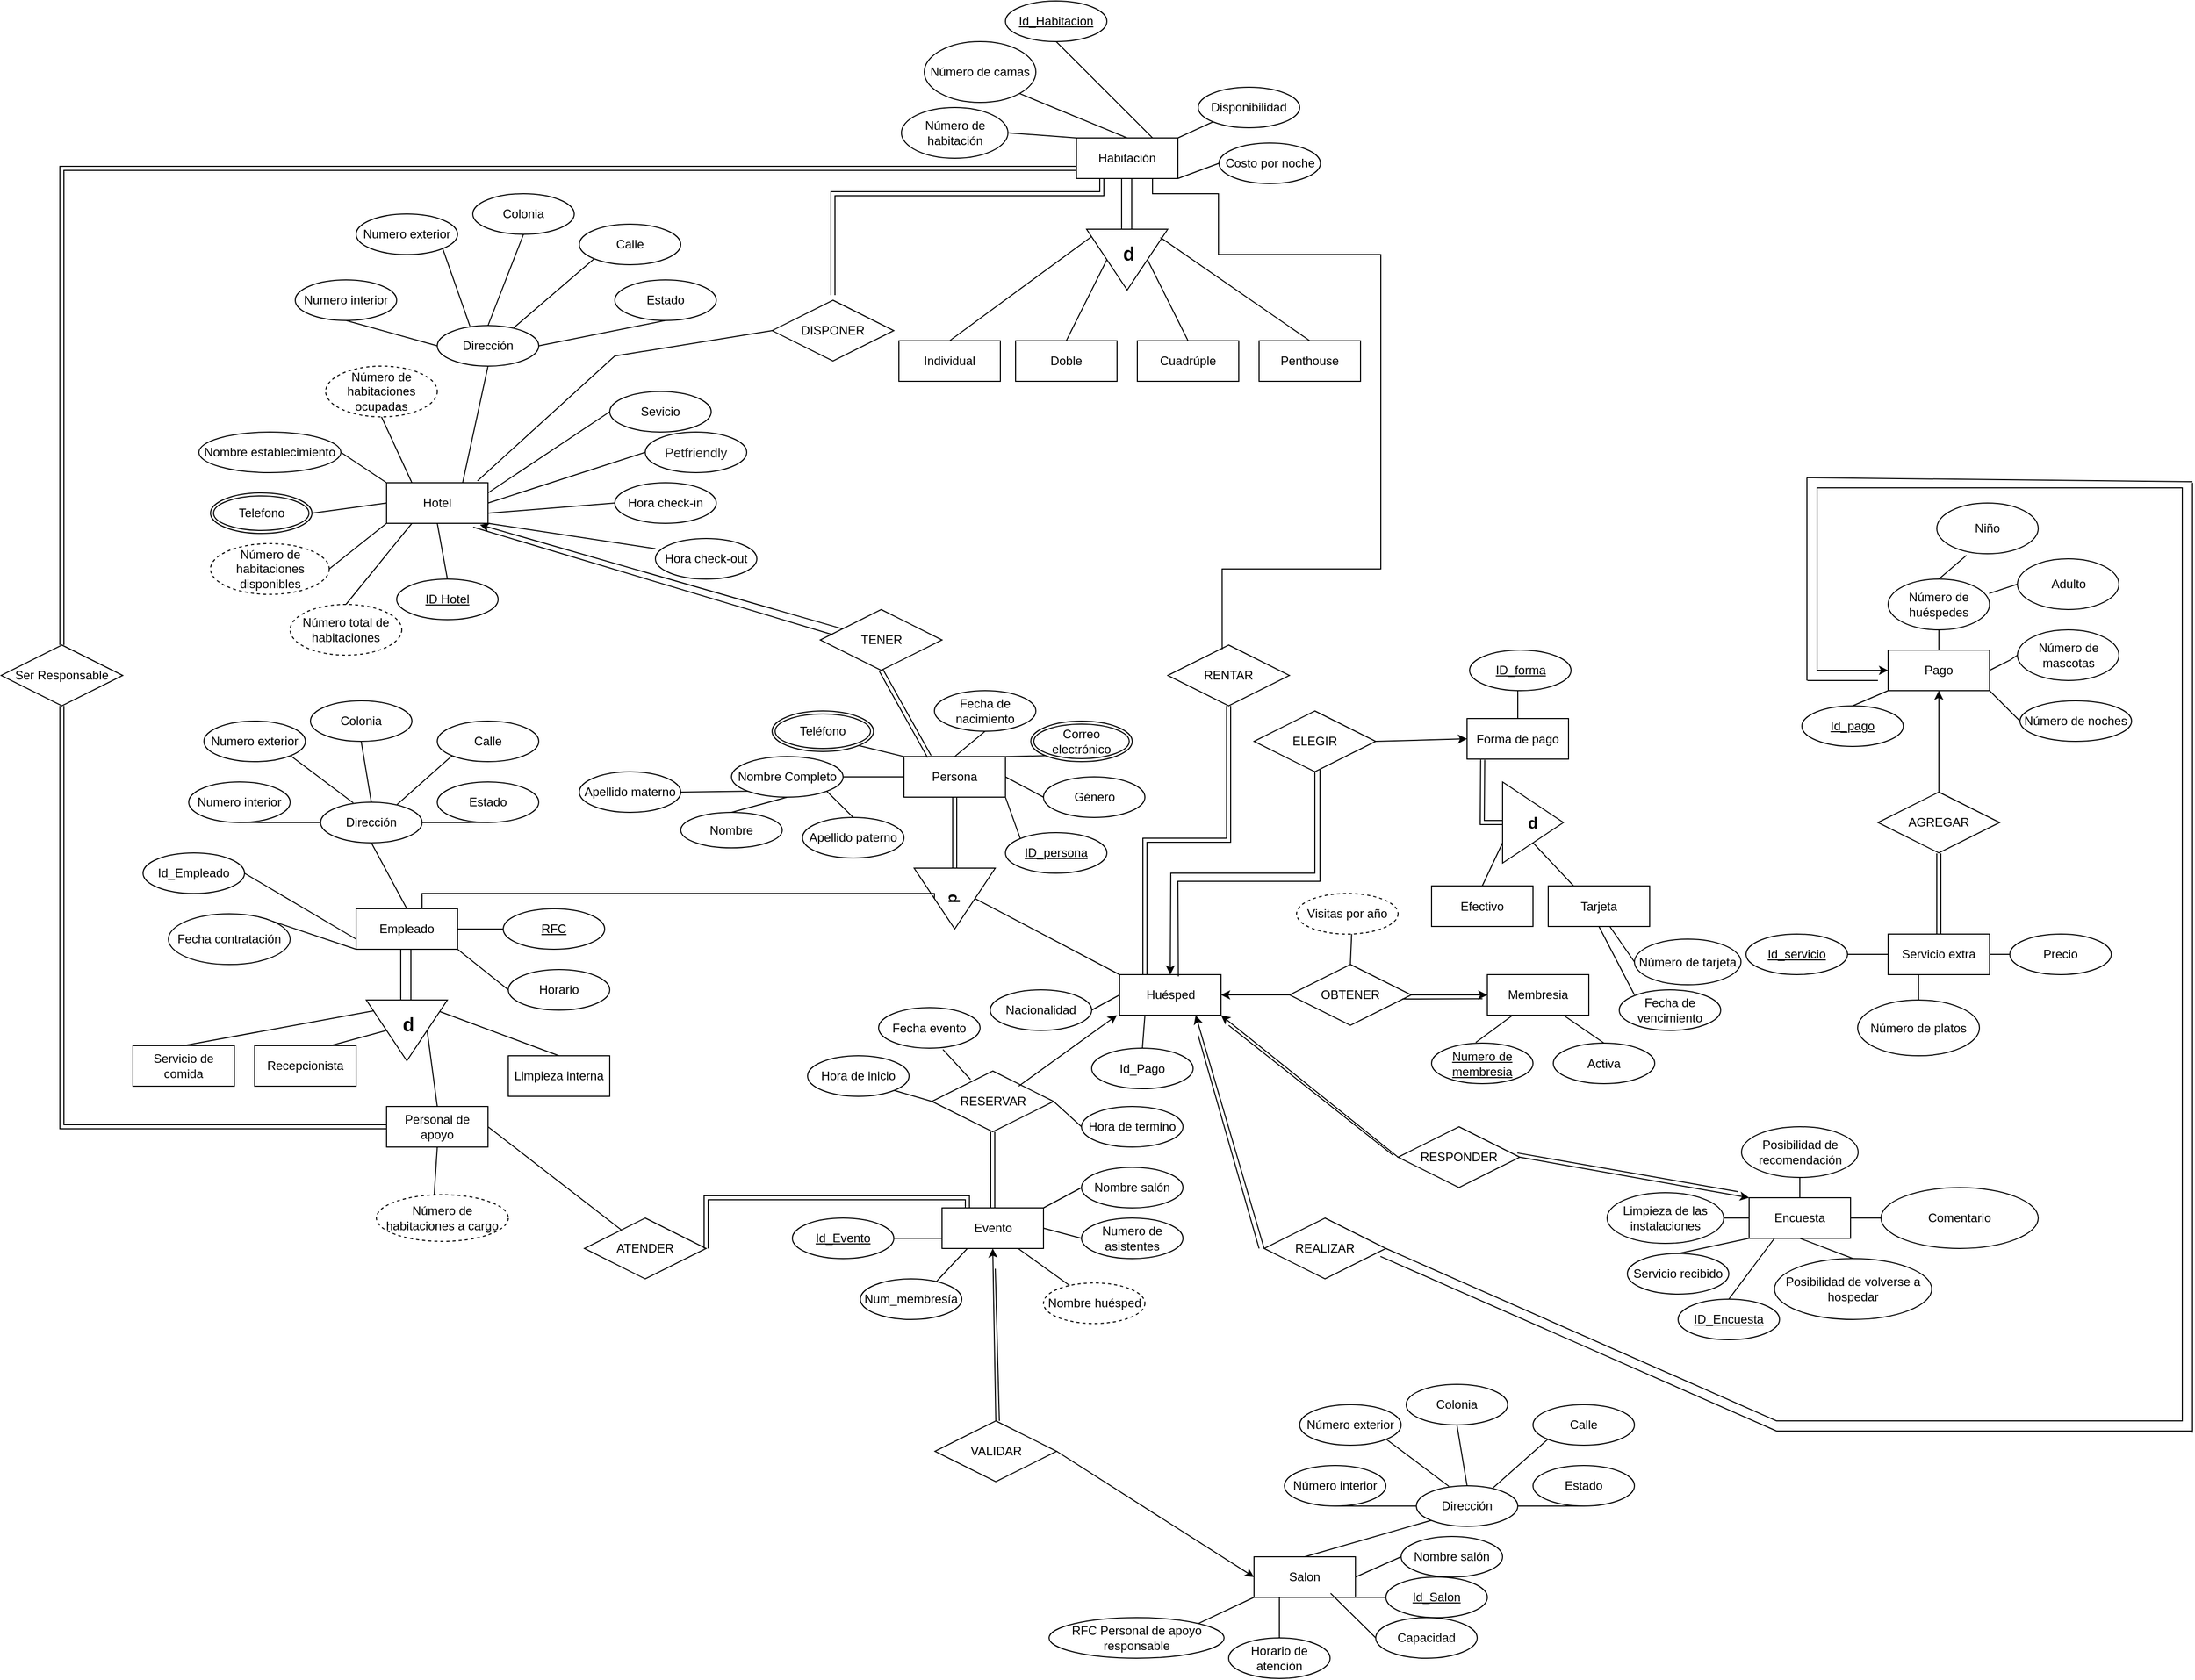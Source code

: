 <mxfile version="24.0.5" type="device">
  <diagram id="R2lEEEUBdFMjLlhIrx00" name="Page-1">
    <mxGraphModel dx="2284" dy="795" grid="1" gridSize="10" guides="1" tooltips="1" connect="1" arrows="1" fold="1" page="1" pageScale="1" pageWidth="850" pageHeight="1100" math="0" shadow="0" extFonts="Permanent Marker^https://fonts.googleapis.com/css?family=Permanent+Marker">
      <root>
        <mxCell id="0" />
        <mxCell id="1" parent="0" />
        <mxCell id="mw0KVpR6ZASn544iT4bN-1" value="Hotel" style="whiteSpace=wrap;html=1;align=center;" parent="1" vertex="1">
          <mxGeometry x="-210" y="475" width="100" height="40" as="geometry" />
        </mxCell>
        <mxCell id="mw0KVpR6ZASn544iT4bN-3" value="Nombre establecimiento" style="ellipse;whiteSpace=wrap;html=1;align=center;" parent="1" vertex="1">
          <mxGeometry x="-395" y="425" width="140" height="40" as="geometry" />
        </mxCell>
        <mxCell id="mw0KVpR6ZASn544iT4bN-5" value="Dirección" style="ellipse;whiteSpace=wrap;html=1;align=center;" parent="1" vertex="1">
          <mxGeometry x="-160" y="320" width="100" height="40" as="geometry" />
        </mxCell>
        <mxCell id="mw0KVpR6ZASn544iT4bN-7" value="Numero exterior" style="ellipse;whiteSpace=wrap;html=1;align=center;" parent="1" vertex="1">
          <mxGeometry x="-240" y="210" width="100" height="40" as="geometry" />
        </mxCell>
        <mxCell id="mw0KVpR6ZASn544iT4bN-8" value="Calle" style="ellipse;whiteSpace=wrap;html=1;align=center;" parent="1" vertex="1">
          <mxGeometry x="-20" y="220" width="100" height="40" as="geometry" />
        </mxCell>
        <mxCell id="mw0KVpR6ZASn544iT4bN-9" value="Numero interior" style="ellipse;whiteSpace=wrap;html=1;align=center;" parent="1" vertex="1">
          <mxGeometry x="-300" y="275" width="100" height="40" as="geometry" />
        </mxCell>
        <mxCell id="mw0KVpR6ZASn544iT4bN-10" value="Colonia" style="ellipse;whiteSpace=wrap;html=1;align=center;" parent="1" vertex="1">
          <mxGeometry x="-125" y="190" width="100" height="40" as="geometry" />
        </mxCell>
        <mxCell id="mw0KVpR6ZASn544iT4bN-11" value="Estado" style="ellipse;whiteSpace=wrap;html=1;align=center;" parent="1" vertex="1">
          <mxGeometry x="15" y="275" width="100" height="40" as="geometry" />
        </mxCell>
        <mxCell id="mw0KVpR6ZASn544iT4bN-19" value="" style="endArrow=none;html=1;rounded=0;exitX=0.5;exitY=0;exitDx=0;exitDy=0;entryX=0.5;entryY=1;entryDx=0;entryDy=0;" parent="1" source="mw0KVpR6ZASn544iT4bN-5" target="mw0KVpR6ZASn544iT4bN-10" edge="1">
          <mxGeometry width="50" height="50" relative="1" as="geometry">
            <mxPoint x="-55" y="265" as="sourcePoint" />
            <mxPoint x="-75" y="235" as="targetPoint" />
          </mxGeometry>
        </mxCell>
        <mxCell id="mw0KVpR6ZASn544iT4bN-29" value="" style="endArrow=none;html=1;rounded=0;entryX=0;entryY=0.5;entryDx=0;entryDy=0;exitX=1;exitY=0.5;exitDx=0;exitDy=0;" parent="1" source="mw0KVpR6ZASn544iT4bN-107" target="mw0KVpR6ZASn544iT4bN-1" edge="1">
          <mxGeometry width="50" height="50" relative="1" as="geometry">
            <mxPoint x="-275" y="485" as="sourcePoint" />
            <mxPoint x="-225" y="435" as="targetPoint" />
          </mxGeometry>
        </mxCell>
        <mxCell id="mw0KVpR6ZASn544iT4bN-30" value="" style="endArrow=none;html=1;rounded=0;exitX=1;exitY=0.5;exitDx=0;exitDy=0;entryX=0;entryY=0;entryDx=0;entryDy=0;" parent="1" source="mw0KVpR6ZASn544iT4bN-3" target="mw0KVpR6ZASn544iT4bN-1" edge="1">
          <mxGeometry width="50" height="50" relative="1" as="geometry">
            <mxPoint x="-235" y="445" as="sourcePoint" />
            <mxPoint x="-185" y="395" as="targetPoint" />
          </mxGeometry>
        </mxCell>
        <mxCell id="mw0KVpR6ZASn544iT4bN-31" value="" style="endArrow=none;html=1;rounded=0;entryX=1;entryY=1;entryDx=0;entryDy=0;exitX=0;exitY=0.25;exitDx=0;exitDy=0;exitPerimeter=0;" parent="1" source="wEImqkiq318mmv_adKS5-4" target="mw0KVpR6ZASn544iT4bN-1" edge="1">
          <mxGeometry width="50" height="50" relative="1" as="geometry">
            <mxPoint x="399" y="707" as="sourcePoint" />
            <mxPoint x="475" y="657.5" as="targetPoint" />
          </mxGeometry>
        </mxCell>
        <mxCell id="mw0KVpR6ZASn544iT4bN-33" value="" style="endArrow=none;html=1;rounded=0;exitX=1;exitY=0.5;exitDx=0;exitDy=0;entryX=0;entryY=1;entryDx=0;entryDy=0;" parent="1" source="wEImqkiq318mmv_adKS5-2" target="mw0KVpR6ZASn544iT4bN-1" edge="1">
          <mxGeometry width="50" height="50" relative="1" as="geometry">
            <mxPoint x="-262.5" y="545" as="sourcePoint" />
            <mxPoint x="-185" y="485" as="targetPoint" />
          </mxGeometry>
        </mxCell>
        <mxCell id="mw0KVpR6ZASn544iT4bN-37" value="" style="endArrow=none;html=1;rounded=0;exitX=0.75;exitY=0;exitDx=0;exitDy=0;entryX=0.5;entryY=1;entryDx=0;entryDy=0;" parent="1" source="mw0KVpR6ZASn544iT4bN-1" target="mw0KVpR6ZASn544iT4bN-5" edge="1">
          <mxGeometry width="50" height="50" relative="1" as="geometry">
            <mxPoint x="-185" y="455" as="sourcePoint" />
            <mxPoint x="-105" y="385" as="targetPoint" />
          </mxGeometry>
        </mxCell>
        <mxCell id="mw0KVpR6ZASn544iT4bN-38" value="" style="endArrow=none;html=1;rounded=0;exitX=0;exitY=0.5;exitDx=0;exitDy=0;entryX=0.5;entryY=1;entryDx=0;entryDy=0;" parent="1" source="mw0KVpR6ZASn544iT4bN-5" target="mw0KVpR6ZASn544iT4bN-9" edge="1">
          <mxGeometry width="50" height="50" relative="1" as="geometry">
            <mxPoint x="-155" y="350" as="sourcePoint" />
            <mxPoint x="-105" y="300" as="targetPoint" />
          </mxGeometry>
        </mxCell>
        <mxCell id="mw0KVpR6ZASn544iT4bN-39" value="" style="endArrow=none;html=1;rounded=0;exitX=1;exitY=0.5;exitDx=0;exitDy=0;entryX=0.5;entryY=1;entryDx=0;entryDy=0;" parent="1" source="mw0KVpR6ZASn544iT4bN-5" target="mw0KVpR6ZASn544iT4bN-11" edge="1">
          <mxGeometry width="50" height="50" relative="1" as="geometry">
            <mxPoint x="-10" y="365" as="sourcePoint" />
            <mxPoint y="365" as="targetPoint" />
          </mxGeometry>
        </mxCell>
        <mxCell id="mw0KVpR6ZASn544iT4bN-40" value="" style="endArrow=none;html=1;rounded=0;exitX=0.322;exitY=0.015;exitDx=0;exitDy=0;exitPerimeter=0;entryX=1;entryY=1;entryDx=0;entryDy=0;" parent="1" source="mw0KVpR6ZASn544iT4bN-5" target="mw0KVpR6ZASn544iT4bN-7" edge="1">
          <mxGeometry width="50" height="50" relative="1" as="geometry">
            <mxPoint x="-130" y="315" as="sourcePoint" />
            <mxPoint x="-70" y="255" as="targetPoint" />
          </mxGeometry>
        </mxCell>
        <mxCell id="mw0KVpR6ZASn544iT4bN-41" value="" style="endArrow=none;html=1;rounded=0;entryX=0;entryY=1;entryDx=0;entryDy=0;exitX=0.754;exitY=0.055;exitDx=0;exitDy=0;exitPerimeter=0;" parent="1" source="mw0KVpR6ZASn544iT4bN-5" target="mw0KVpR6ZASn544iT4bN-8" edge="1">
          <mxGeometry width="50" height="50" relative="1" as="geometry">
            <mxPoint x="-50" y="345" as="sourcePoint" />
            <mxPoint y="295" as="targetPoint" />
          </mxGeometry>
        </mxCell>
        <mxCell id="mw0KVpR6ZASn544iT4bN-49" value="Habitación" style="whiteSpace=wrap;html=1;align=center;" parent="1" vertex="1">
          <mxGeometry x="470" y="135" width="100" height="40" as="geometry" />
        </mxCell>
        <mxCell id="mw0KVpR6ZASn544iT4bN-53" value="Disponibilidad" style="ellipse;whiteSpace=wrap;html=1;align=center;" parent="1" vertex="1">
          <mxGeometry x="590" y="85" width="100" height="40" as="geometry" />
        </mxCell>
        <mxCell id="mw0KVpR6ZASn544iT4bN-56" value="Costo por noche" style="ellipse;whiteSpace=wrap;html=1;align=center;" parent="1" vertex="1">
          <mxGeometry x="610.5" y="140" width="100" height="40" as="geometry" />
        </mxCell>
        <mxCell id="mw0KVpR6ZASn544iT4bN-57" value="Número de camas" style="ellipse;whiteSpace=wrap;html=1;align=center;" parent="1" vertex="1">
          <mxGeometry x="320" y="40" width="110" height="60" as="geometry" />
        </mxCell>
        <mxCell id="mw0KVpR6ZASn544iT4bN-60" value="" style="endArrow=none;html=1;rounded=0;exitX=0.5;exitY=0;exitDx=0;exitDy=0;entryX=1;entryY=1;entryDx=0;entryDy=0;" parent="1" source="mw0KVpR6ZASn544iT4bN-49" target="mw0KVpR6ZASn544iT4bN-57" edge="1">
          <mxGeometry width="50" height="50" relative="1" as="geometry">
            <mxPoint x="470" y="125" as="sourcePoint" />
            <mxPoint x="520" y="75" as="targetPoint" />
          </mxGeometry>
        </mxCell>
        <mxCell id="mw0KVpR6ZASn544iT4bN-61" value="" style="endArrow=none;html=1;rounded=0;exitX=1;exitY=0;exitDx=0;exitDy=0;entryX=0;entryY=1;entryDx=0;entryDy=0;" parent="1" source="mw0KVpR6ZASn544iT4bN-49" target="mw0KVpR6ZASn544iT4bN-53" edge="1">
          <mxGeometry width="50" height="50" relative="1" as="geometry">
            <mxPoint x="575" y="145" as="sourcePoint" />
            <mxPoint x="625" y="95" as="targetPoint" />
          </mxGeometry>
        </mxCell>
        <mxCell id="mw0KVpR6ZASn544iT4bN-62" value="" style="endArrow=none;html=1;rounded=0;exitX=0;exitY=0.5;exitDx=0;exitDy=0;entryX=1;entryY=1;entryDx=0;entryDy=0;" parent="1" source="mw0KVpR6ZASn544iT4bN-56" target="mw0KVpR6ZASn544iT4bN-49" edge="1">
          <mxGeometry width="50" height="50" relative="1" as="geometry">
            <mxPoint x="590" y="180" as="sourcePoint" />
            <mxPoint x="640" y="130" as="targetPoint" />
          </mxGeometry>
        </mxCell>
        <mxCell id="mw0KVpR6ZASn544iT4bN-63" value="" style="triangle;whiteSpace=wrap;html=1;rotation=90;" parent="1" vertex="1">
          <mxGeometry x="490" y="215" width="60" height="80" as="geometry" />
        </mxCell>
        <mxCell id="mw0KVpR6ZASn544iT4bN-65" value="Doble" style="whiteSpace=wrap;html=1;align=center;" parent="1" vertex="1">
          <mxGeometry x="410" y="335" width="100" height="40" as="geometry" />
        </mxCell>
        <mxCell id="mw0KVpR6ZASn544iT4bN-66" value="Individual" style="whiteSpace=wrap;html=1;align=center;" parent="1" vertex="1">
          <mxGeometry x="295" y="335" width="100" height="40" as="geometry" />
        </mxCell>
        <mxCell id="mw0KVpR6ZASn544iT4bN-67" value="Cuadrúple" style="whiteSpace=wrap;html=1;align=center;" parent="1" vertex="1">
          <mxGeometry x="530" y="335" width="100" height="40" as="geometry" />
        </mxCell>
        <mxCell id="mw0KVpR6ZASn544iT4bN-69" value="Penthouse" style="whiteSpace=wrap;html=1;align=center;" parent="1" vertex="1">
          <mxGeometry x="650" y="335" width="100" height="40" as="geometry" />
        </mxCell>
        <mxCell id="mw0KVpR6ZASn544iT4bN-70" value="" style="endArrow=none;html=1;rounded=0;exitX=0.5;exitY=0;exitDx=0;exitDy=0;entryX=0.123;entryY=0.94;entryDx=0;entryDy=0;entryPerimeter=0;" parent="1" source="mw0KVpR6ZASn544iT4bN-66" target="mw0KVpR6ZASn544iT4bN-63" edge="1">
          <mxGeometry width="50" height="50" relative="1" as="geometry">
            <mxPoint x="390" y="315" as="sourcePoint" />
            <mxPoint x="440" y="265" as="targetPoint" />
          </mxGeometry>
        </mxCell>
        <mxCell id="mw0KVpR6ZASn544iT4bN-71" value="" style="endArrow=none;html=1;rounded=0;exitX=0.5;exitY=0;exitDx=0;exitDy=0;entryX=0.5;entryY=1;entryDx=0;entryDy=0;" parent="1" source="mw0KVpR6ZASn544iT4bN-65" target="mw0KVpR6ZASn544iT4bN-63" edge="1">
          <mxGeometry width="50" height="50" relative="1" as="geometry">
            <mxPoint x="460" y="285" as="sourcePoint" />
            <mxPoint x="510" y="235" as="targetPoint" />
          </mxGeometry>
        </mxCell>
        <mxCell id="mw0KVpR6ZASn544iT4bN-72" value="" style="endArrow=none;html=1;rounded=0;exitX=0.5;exitY=0;exitDx=0;exitDy=0;entryX=0.5;entryY=0;entryDx=0;entryDy=0;" parent="1" source="mw0KVpR6ZASn544iT4bN-63" target="mw0KVpR6ZASn544iT4bN-67" edge="1">
          <mxGeometry width="50" height="50" relative="1" as="geometry">
            <mxPoint x="615" y="315" as="sourcePoint" />
            <mxPoint x="665" y="265" as="targetPoint" />
          </mxGeometry>
        </mxCell>
        <mxCell id="mw0KVpR6ZASn544iT4bN-73" value="" style="endArrow=none;html=1;rounded=0;exitX=0.137;exitY=0.09;exitDx=0;exitDy=0;exitPerimeter=0;entryX=0.5;entryY=0;entryDx=0;entryDy=0;" parent="1" source="mw0KVpR6ZASn544iT4bN-63" target="mw0KVpR6ZASn544iT4bN-69" edge="1">
          <mxGeometry width="50" height="50" relative="1" as="geometry">
            <mxPoint x="625" y="275" as="sourcePoint" />
            <mxPoint x="675" y="225" as="targetPoint" />
          </mxGeometry>
        </mxCell>
        <mxCell id="mw0KVpR6ZASn544iT4bN-74" value="Número de habitación" style="ellipse;whiteSpace=wrap;html=1;align=center;" parent="1" vertex="1">
          <mxGeometry x="297.5" y="105" width="105" height="50" as="geometry" />
        </mxCell>
        <mxCell id="mw0KVpR6ZASn544iT4bN-76" value="" style="endArrow=none;html=1;rounded=0;" parent="1" edge="1">
          <mxGeometry width="50" height="50" relative="1" as="geometry">
            <mxPoint x="514.5" y="225" as="sourcePoint" />
            <mxPoint x="514.5" y="175" as="targetPoint" />
          </mxGeometry>
        </mxCell>
        <mxCell id="mw0KVpR6ZASn544iT4bN-77" value="" style="endArrow=none;html=1;rounded=0;" parent="1" edge="1">
          <mxGeometry width="50" height="50" relative="1" as="geometry">
            <mxPoint x="524.5" y="225" as="sourcePoint" />
            <mxPoint x="524.5" y="175" as="targetPoint" />
          </mxGeometry>
        </mxCell>
        <mxCell id="mw0KVpR6ZASn544iT4bN-80" value="&lt;b&gt;&lt;font style=&quot;font-size: 19px;&quot;&gt;d&lt;/font&gt;&lt;/b&gt;" style="text;strokeColor=none;fillColor=none;align=left;verticalAlign=middle;spacingLeft=4;spacingRight=4;overflow=hidden;points=[[0,0.5],[1,0.5]];portConstraint=eastwest;rotatable=0;whiteSpace=wrap;html=1;" parent="1" vertex="1">
          <mxGeometry x="510" y="235" width="20" height="30" as="geometry" />
        </mxCell>
        <mxCell id="mw0KVpR6ZASn544iT4bN-81" value="Huésped" style="whiteSpace=wrap;html=1;align=center;" parent="1" vertex="1">
          <mxGeometry x="512.5" y="960" width="100" height="40" as="geometry" />
        </mxCell>
        <mxCell id="mw0KVpR6ZASn544iT4bN-94" value="Nacionalidad" style="ellipse;whiteSpace=wrap;html=1;align=center;" parent="1" vertex="1">
          <mxGeometry x="385" y="975" width="100" height="40" as="geometry" />
        </mxCell>
        <mxCell id="mw0KVpR6ZASn544iT4bN-96" value="Fecha de nacimiento" style="ellipse;whiteSpace=wrap;html=1;align=center;" parent="1" vertex="1">
          <mxGeometry x="330" y="680" width="100" height="40" as="geometry" />
        </mxCell>
        <mxCell id="mw0KVpR6ZASn544iT4bN-101" value="Género" style="ellipse;whiteSpace=wrap;html=1;align=center;" parent="1" vertex="1">
          <mxGeometry x="437.5" y="765" width="100" height="40" as="geometry" />
        </mxCell>
        <mxCell id="mw0KVpR6ZASn544iT4bN-107" value="Telefono" style="ellipse;shape=doubleEllipse;margin=3;whiteSpace=wrap;html=1;align=center;" parent="1" vertex="1">
          <mxGeometry x="-383.5" y="485" width="100" height="40" as="geometry" />
        </mxCell>
        <mxCell id="mw0KVpR6ZASn544iT4bN-108" value="Membresia" style="whiteSpace=wrap;html=1;align=center;" parent="1" vertex="1">
          <mxGeometry x="875" y="960" width="100" height="40" as="geometry" />
        </mxCell>
        <mxCell id="mw0KVpR6ZASn544iT4bN-109" value="&lt;u&gt;Numero de membresia&lt;/u&gt;" style="ellipse;whiteSpace=wrap;html=1;align=center;" parent="1" vertex="1">
          <mxGeometry x="820" y="1027.5" width="100" height="40" as="geometry" />
        </mxCell>
        <mxCell id="mw0KVpR6ZASn544iT4bN-110" value="Activa" style="ellipse;whiteSpace=wrap;html=1;align=center;" parent="1" vertex="1">
          <mxGeometry x="940" y="1027.5" width="100" height="40" as="geometry" />
        </mxCell>
        <mxCell id="mw0KVpR6ZASn544iT4bN-113" value="OBTENER" style="shape=rhombus;perimeter=rhombusPerimeter;whiteSpace=wrap;html=1;align=center;" parent="1" vertex="1">
          <mxGeometry x="680" y="950" width="120" height="60" as="geometry" />
        </mxCell>
        <mxCell id="mw0KVpR6ZASn544iT4bN-122" value="" style="endArrow=none;html=1;rounded=0;exitX=0.25;exitY=0;exitDx=0;exitDy=0;entryX=0.5;entryY=1;entryDx=0;entryDy=0;" parent="1" source="mw0KVpR6ZASn544iT4bN-1" target="H6TdwIV2a9m6XgnWYG58-78" edge="1">
          <mxGeometry width="50" height="50" relative="1" as="geometry">
            <mxPoint x="-175" y="425" as="sourcePoint" />
            <mxPoint x="-266" y="375" as="targetPoint" />
          </mxGeometry>
        </mxCell>
        <mxCell id="mw0KVpR6ZASn544iT4bN-128" value="Empleado" style="whiteSpace=wrap;html=1;align=center;" parent="1" vertex="1">
          <mxGeometry x="-240" y="895" width="100" height="40" as="geometry" />
        </mxCell>
        <mxCell id="mw0KVpR6ZASn544iT4bN-129" value="" style="triangle;whiteSpace=wrap;html=1;rotation=90;" parent="1" vertex="1">
          <mxGeometry x="-220" y="975" width="60" height="80" as="geometry" />
        </mxCell>
        <mxCell id="mw0KVpR6ZASn544iT4bN-130" value="" style="endArrow=none;html=1;rounded=0;" parent="1" edge="1">
          <mxGeometry width="50" height="50" relative="1" as="geometry">
            <mxPoint x="-196" y="985" as="sourcePoint" />
            <mxPoint x="-196" y="935" as="targetPoint" />
          </mxGeometry>
        </mxCell>
        <mxCell id="mw0KVpR6ZASn544iT4bN-131" value="" style="endArrow=none;html=1;rounded=0;" parent="1" edge="1">
          <mxGeometry width="50" height="50" relative="1" as="geometry">
            <mxPoint x="-186" y="985" as="sourcePoint" />
            <mxPoint x="-186" y="935" as="targetPoint" />
          </mxGeometry>
        </mxCell>
        <mxCell id="mw0KVpR6ZASn544iT4bN-132" value="Servicio de&lt;br&gt;comida" style="whiteSpace=wrap;html=1;align=center;" parent="1" vertex="1">
          <mxGeometry x="-460" y="1030" width="100" height="40" as="geometry" />
        </mxCell>
        <mxCell id="mw0KVpR6ZASn544iT4bN-133" value="Limpieza interna" style="whiteSpace=wrap;html=1;align=center;" parent="1" vertex="1">
          <mxGeometry x="-90" y="1040" width="100" height="40" as="geometry" />
        </mxCell>
        <mxCell id="mw0KVpR6ZASn544iT4bN-134" value="Personal de apoyo" style="whiteSpace=wrap;html=1;align=center;" parent="1" vertex="1">
          <mxGeometry x="-210" y="1090" width="100" height="40" as="geometry" />
        </mxCell>
        <mxCell id="mw0KVpR6ZASn544iT4bN-135" value="Recepcionista" style="whiteSpace=wrap;html=1;align=center;" parent="1" vertex="1">
          <mxGeometry x="-340" y="1030" width="100" height="40" as="geometry" />
        </mxCell>
        <mxCell id="mw0KVpR6ZASn544iT4bN-138" value="&lt;b&gt;&lt;font style=&quot;font-size: 19px;&quot;&gt;d&lt;/font&gt;&lt;/b&gt;" style="text;strokeColor=none;fillColor=none;align=left;verticalAlign=middle;spacingLeft=4;spacingRight=4;overflow=hidden;points=[[0,0.5],[1,0.5]];portConstraint=eastwest;rotatable=0;whiteSpace=wrap;html=1;" parent="1" vertex="1">
          <mxGeometry x="-200" y="995" width="20" height="30" as="geometry" />
        </mxCell>
        <mxCell id="mw0KVpR6ZASn544iT4bN-139" value="" style="endArrow=none;html=1;rounded=0;exitX=0.5;exitY=0;exitDx=0;exitDy=0;entryX=0.177;entryY=0.905;entryDx=0;entryDy=0;entryPerimeter=0;" parent="1" source="mw0KVpR6ZASn544iT4bN-132" target="mw0KVpR6ZASn544iT4bN-129" edge="1">
          <mxGeometry width="50" height="50" relative="1" as="geometry">
            <mxPoint x="-370" y="1045" as="sourcePoint" />
            <mxPoint x="-320" y="995" as="targetPoint" />
          </mxGeometry>
        </mxCell>
        <mxCell id="mw0KVpR6ZASn544iT4bN-140" value="" style="endArrow=none;html=1;rounded=0;exitX=0.5;exitY=0;exitDx=0;exitDy=0;entryX=0.19;entryY=0.095;entryDx=0;entryDy=0;entryPerimeter=0;" parent="1" source="mw0KVpR6ZASn544iT4bN-133" target="mw0KVpR6ZASn544iT4bN-129" edge="1">
          <mxGeometry width="50" height="50" relative="1" as="geometry">
            <mxPoint x="-40" y="1045" as="sourcePoint" />
            <mxPoint x="10" y="995" as="targetPoint" />
          </mxGeometry>
        </mxCell>
        <mxCell id="mw0KVpR6ZASn544iT4bN-141" value="" style="endArrow=none;html=1;rounded=0;entryX=0.5;entryY=1;entryDx=0;entryDy=0;exitX=0.75;exitY=0;exitDx=0;exitDy=0;" parent="1" source="mw0KVpR6ZASn544iT4bN-135" target="mw0KVpR6ZASn544iT4bN-129" edge="1">
          <mxGeometry width="50" height="50" relative="1" as="geometry">
            <mxPoint x="-270" y="1085" as="sourcePoint" />
            <mxPoint x="-220" y="1035" as="targetPoint" />
          </mxGeometry>
        </mxCell>
        <mxCell id="mw0KVpR6ZASn544iT4bN-142" value="" style="endArrow=none;html=1;rounded=0;exitX=0.5;exitY=0;exitDx=0;exitDy=0;entryX=0.5;entryY=0;entryDx=0;entryDy=0;" parent="1" source="mw0KVpR6ZASn544iT4bN-134" target="mw0KVpR6ZASn544iT4bN-129" edge="1">
          <mxGeometry width="50" height="50" relative="1" as="geometry">
            <mxPoint x="-145" y="1075" as="sourcePoint" />
            <mxPoint x="-95" y="1025" as="targetPoint" />
          </mxGeometry>
        </mxCell>
        <mxCell id="mw0KVpR6ZASn544iT4bN-144" value="&lt;u&gt;RFC&lt;/u&gt;" style="ellipse;whiteSpace=wrap;html=1;align=center;" parent="1" vertex="1">
          <mxGeometry x="-95" y="895" width="100" height="40" as="geometry" />
        </mxCell>
        <mxCell id="mw0KVpR6ZASn544iT4bN-171" value="Fecha contratación" style="ellipse;whiteSpace=wrap;html=1;align=center;" parent="1" vertex="1">
          <mxGeometry x="-425" y="900" width="120" height="50" as="geometry" />
        </mxCell>
        <mxCell id="mw0KVpR6ZASn544iT4bN-173" value="Horario" style="ellipse;whiteSpace=wrap;html=1;align=center;" parent="1" vertex="1">
          <mxGeometry x="-90" y="955" width="100" height="40" as="geometry" />
        </mxCell>
        <mxCell id="mw0KVpR6ZASn544iT4bN-175" value="" style="endArrow=none;html=1;rounded=0;exitX=0.438;exitY=0.017;exitDx=0;exitDy=0;entryX=0.5;entryY=1;entryDx=0;entryDy=0;exitPerimeter=0;" parent="1" source="tJrl-qcZjKiFs82mWO84-2" target="mw0KVpR6ZASn544iT4bN-134" edge="1">
          <mxGeometry width="50" height="50" relative="1" as="geometry">
            <mxPoint x="-130.0" y="1165" as="sourcePoint" />
            <mxPoint x="-80" y="1090" as="targetPoint" />
          </mxGeometry>
        </mxCell>
        <mxCell id="mw0KVpR6ZASn544iT4bN-177" value="Persona" style="whiteSpace=wrap;html=1;align=center;" parent="1" vertex="1">
          <mxGeometry x="300" y="745" width="100" height="40" as="geometry" />
        </mxCell>
        <mxCell id="mw0KVpR6ZASn544iT4bN-181" value="Dirección" style="ellipse;whiteSpace=wrap;html=1;align=center;" parent="1" vertex="1">
          <mxGeometry x="-275" y="790" width="100" height="40" as="geometry" />
        </mxCell>
        <mxCell id="mw0KVpR6ZASn544iT4bN-182" value="Numero exterior" style="ellipse;whiteSpace=wrap;html=1;align=center;" parent="1" vertex="1">
          <mxGeometry x="-390" y="710" width="100" height="40" as="geometry" />
        </mxCell>
        <mxCell id="mw0KVpR6ZASn544iT4bN-183" value="Calle" style="ellipse;whiteSpace=wrap;html=1;align=center;" parent="1" vertex="1">
          <mxGeometry x="-160" y="710" width="100" height="40" as="geometry" />
        </mxCell>
        <mxCell id="mw0KVpR6ZASn544iT4bN-184" value="Numero interior" style="ellipse;whiteSpace=wrap;html=1;align=center;" parent="1" vertex="1">
          <mxGeometry x="-405" y="770" width="100" height="40" as="geometry" />
        </mxCell>
        <mxCell id="mw0KVpR6ZASn544iT4bN-185" value="Colonia" style="ellipse;whiteSpace=wrap;html=1;align=center;" parent="1" vertex="1">
          <mxGeometry x="-285" y="690" width="100" height="40" as="geometry" />
        </mxCell>
        <mxCell id="mw0KVpR6ZASn544iT4bN-186" value="Estado" style="ellipse;whiteSpace=wrap;html=1;align=center;" parent="1" vertex="1">
          <mxGeometry x="-160" y="770" width="100" height="40" as="geometry" />
        </mxCell>
        <mxCell id="mw0KVpR6ZASn544iT4bN-187" value="" style="endArrow=none;html=1;rounded=0;exitX=0.5;exitY=0;exitDx=0;exitDy=0;entryX=0.5;entryY=1;entryDx=0;entryDy=0;" parent="1" source="mw0KVpR6ZASn544iT4bN-181" target="mw0KVpR6ZASn544iT4bN-185" edge="1">
          <mxGeometry width="50" height="50" relative="1" as="geometry">
            <mxPoint x="-215" y="730" as="sourcePoint" />
            <mxPoint x="-235" y="700" as="targetPoint" />
          </mxGeometry>
        </mxCell>
        <mxCell id="mw0KVpR6ZASn544iT4bN-188" value="" style="endArrow=none;html=1;rounded=0;exitX=0;exitY=0.5;exitDx=0;exitDy=0;entryX=0.5;entryY=1;entryDx=0;entryDy=0;" parent="1" source="mw0KVpR6ZASn544iT4bN-181" target="mw0KVpR6ZASn544iT4bN-184" edge="1">
          <mxGeometry width="50" height="50" relative="1" as="geometry">
            <mxPoint x="-315" y="815" as="sourcePoint" />
            <mxPoint x="-265" y="765" as="targetPoint" />
          </mxGeometry>
        </mxCell>
        <mxCell id="mw0KVpR6ZASn544iT4bN-189" value="" style="endArrow=none;html=1;rounded=0;exitX=1;exitY=0.5;exitDx=0;exitDy=0;entryX=0.5;entryY=1;entryDx=0;entryDy=0;" parent="1" source="mw0KVpR6ZASn544iT4bN-181" target="mw0KVpR6ZASn544iT4bN-186" edge="1">
          <mxGeometry width="50" height="50" relative="1" as="geometry">
            <mxPoint x="-170" y="830" as="sourcePoint" />
            <mxPoint x="-160" y="830" as="targetPoint" />
          </mxGeometry>
        </mxCell>
        <mxCell id="mw0KVpR6ZASn544iT4bN-190" value="" style="endArrow=none;html=1;rounded=0;exitX=0.322;exitY=0.015;exitDx=0;exitDy=0;exitPerimeter=0;entryX=1;entryY=1;entryDx=0;entryDy=0;" parent="1" source="mw0KVpR6ZASn544iT4bN-181" target="mw0KVpR6ZASn544iT4bN-182" edge="1">
          <mxGeometry width="50" height="50" relative="1" as="geometry">
            <mxPoint x="-290" y="780" as="sourcePoint" />
            <mxPoint x="-230" y="720" as="targetPoint" />
          </mxGeometry>
        </mxCell>
        <mxCell id="mw0KVpR6ZASn544iT4bN-191" value="" style="endArrow=none;html=1;rounded=0;entryX=0;entryY=1;entryDx=0;entryDy=0;exitX=0.754;exitY=0.055;exitDx=0;exitDy=0;exitPerimeter=0;" parent="1" source="mw0KVpR6ZASn544iT4bN-181" target="mw0KVpR6ZASn544iT4bN-183" edge="1">
          <mxGeometry width="50" height="50" relative="1" as="geometry">
            <mxPoint x="-210" y="810" as="sourcePoint" />
            <mxPoint x="-160" y="760" as="targetPoint" />
          </mxGeometry>
        </mxCell>
        <mxCell id="mw0KVpR6ZASn544iT4bN-192" value="" style="endArrow=none;html=1;rounded=0;entryX=0;entryY=1;entryDx=0;entryDy=0;exitX=1;exitY=0;exitDx=0;exitDy=0;" parent="1" source="mw0KVpR6ZASn544iT4bN-171" target="mw0KVpR6ZASn544iT4bN-128" edge="1">
          <mxGeometry width="50" height="50" relative="1" as="geometry">
            <mxPoint x="-420" y="965" as="sourcePoint" />
            <mxPoint x="-370" y="915" as="targetPoint" />
          </mxGeometry>
        </mxCell>
        <mxCell id="mw0KVpR6ZASn544iT4bN-193" value="" style="endArrow=none;html=1;rounded=0;exitX=1;exitY=1;exitDx=0;exitDy=0;entryX=0;entryY=0.5;entryDx=0;entryDy=0;" parent="1" source="mw0KVpR6ZASn544iT4bN-128" target="mw0KVpR6ZASn544iT4bN-173" edge="1">
          <mxGeometry width="50" height="50" relative="1" as="geometry">
            <mxPoint x="-120" y="955" as="sourcePoint" />
            <mxPoint x="-70" y="905" as="targetPoint" />
          </mxGeometry>
        </mxCell>
        <mxCell id="mw0KVpR6ZASn544iT4bN-194" value="" style="endArrow=none;html=1;rounded=0;exitX=1;exitY=0.5;exitDx=0;exitDy=0;entryX=0;entryY=0.5;entryDx=0;entryDy=0;" parent="1" source="mw0KVpR6ZASn544iT4bN-128" target="mw0KVpR6ZASn544iT4bN-144" edge="1">
          <mxGeometry width="50" height="50" relative="1" as="geometry">
            <mxPoint x="-120" y="905" as="sourcePoint" />
            <mxPoint x="-70" y="855" as="targetPoint" />
          </mxGeometry>
        </mxCell>
        <mxCell id="mw0KVpR6ZASn544iT4bN-195" value="" style="endArrow=none;html=1;rounded=0;entryX=0.5;entryY=0;entryDx=0;entryDy=0;exitX=0.5;exitY=1;exitDx=0;exitDy=0;" parent="1" source="mw0KVpR6ZASn544iT4bN-181" target="mw0KVpR6ZASn544iT4bN-128" edge="1">
          <mxGeometry width="50" height="50" relative="1" as="geometry">
            <mxPoint x="-305" y="975" as="sourcePoint" />
            <mxPoint x="-255" y="925" as="targetPoint" />
          </mxGeometry>
        </mxCell>
        <mxCell id="mw0KVpR6ZASn544iT4bN-208" value="Nombre Completo" style="ellipse;whiteSpace=wrap;html=1;align=center;" parent="1" vertex="1">
          <mxGeometry x="130" y="745" width="110" height="40" as="geometry" />
        </mxCell>
        <mxCell id="mw0KVpR6ZASn544iT4bN-209" value="Apellido paterno" style="ellipse;whiteSpace=wrap;html=1;align=center;" parent="1" vertex="1">
          <mxGeometry x="200" y="805" width="100" height="40" as="geometry" />
        </mxCell>
        <mxCell id="mw0KVpR6ZASn544iT4bN-210" value="Apellido materno" style="ellipse;whiteSpace=wrap;html=1;align=center;" parent="1" vertex="1">
          <mxGeometry x="-20" y="760" width="100" height="40" as="geometry" />
        </mxCell>
        <mxCell id="mw0KVpR6ZASn544iT4bN-211" value="Nombre" style="ellipse;whiteSpace=wrap;html=1;align=center;" parent="1" vertex="1">
          <mxGeometry x="80" y="800" width="100" height="35" as="geometry" />
        </mxCell>
        <mxCell id="mw0KVpR6ZASn544iT4bN-213" value="" style="endArrow=none;html=1;rounded=0;exitX=1;exitY=0.5;exitDx=0;exitDy=0;entryX=0;entryY=1;entryDx=0;entryDy=0;" parent="1" source="mw0KVpR6ZASn544iT4bN-210" target="mw0KVpR6ZASn544iT4bN-208" edge="1">
          <mxGeometry width="50" height="50" relative="1" as="geometry">
            <mxPoint x="90" y="790" as="sourcePoint" />
            <mxPoint x="140" y="740" as="targetPoint" />
          </mxGeometry>
        </mxCell>
        <mxCell id="mw0KVpR6ZASn544iT4bN-214" value="" style="endArrow=none;html=1;rounded=0;entryX=0.5;entryY=1;entryDx=0;entryDy=0;exitX=0.5;exitY=0;exitDx=0;exitDy=0;" parent="1" source="mw0KVpR6ZASn544iT4bN-211" target="mw0KVpR6ZASn544iT4bN-208" edge="1">
          <mxGeometry width="50" height="50" relative="1" as="geometry">
            <mxPoint x="130" y="865" as="sourcePoint" />
            <mxPoint x="180" y="815" as="targetPoint" />
          </mxGeometry>
        </mxCell>
        <mxCell id="mw0KVpR6ZASn544iT4bN-215" value="" style="endArrow=none;html=1;rounded=0;exitX=0.5;exitY=0;exitDx=0;exitDy=0;entryX=1;entryY=1;entryDx=0;entryDy=0;" parent="1" source="mw0KVpR6ZASn544iT4bN-209" target="mw0KVpR6ZASn544iT4bN-208" edge="1">
          <mxGeometry width="50" height="50" relative="1" as="geometry">
            <mxPoint x="235" y="805" as="sourcePoint" />
            <mxPoint x="285" y="755" as="targetPoint" />
          </mxGeometry>
        </mxCell>
        <mxCell id="mw0KVpR6ZASn544iT4bN-217" value="" style="endArrow=none;html=1;rounded=0;exitX=1;exitY=0.5;exitDx=0;exitDy=0;entryX=0;entryY=0.5;entryDx=0;entryDy=0;" parent="1" source="mw0KVpR6ZASn544iT4bN-208" target="mw0KVpR6ZASn544iT4bN-177" edge="1">
          <mxGeometry width="50" height="50" relative="1" as="geometry">
            <mxPoint x="260" y="760" as="sourcePoint" />
            <mxPoint x="310" y="710" as="targetPoint" />
          </mxGeometry>
        </mxCell>
        <mxCell id="mw0KVpR6ZASn544iT4bN-218" value="Teléfono" style="ellipse;shape=doubleEllipse;margin=3;whiteSpace=wrap;html=1;align=center;" parent="1" vertex="1">
          <mxGeometry x="170" y="700" width="100" height="40" as="geometry" />
        </mxCell>
        <mxCell id="mw0KVpR6ZASn544iT4bN-219" value="" style="endArrow=none;html=1;rounded=0;exitX=0;exitY=0;exitDx=0;exitDy=0;entryX=1;entryY=1;entryDx=0;entryDy=0;" parent="1" source="mw0KVpR6ZASn544iT4bN-177" target="mw0KVpR6ZASn544iT4bN-218" edge="1">
          <mxGeometry width="50" height="50" relative="1" as="geometry">
            <mxPoint x="300" y="730" as="sourcePoint" />
            <mxPoint x="350" y="680" as="targetPoint" />
          </mxGeometry>
        </mxCell>
        <mxCell id="mw0KVpR6ZASn544iT4bN-220" value="" style="endArrow=none;html=1;rounded=0;exitX=0.5;exitY=0;exitDx=0;exitDy=0;entryX=0.5;entryY=1;entryDx=0;entryDy=0;" parent="1" source="mw0KVpR6ZASn544iT4bN-177" target="mw0KVpR6ZASn544iT4bN-96" edge="1">
          <mxGeometry width="50" height="50" relative="1" as="geometry">
            <mxPoint x="300" y="770" as="sourcePoint" />
            <mxPoint x="350" y="720" as="targetPoint" />
          </mxGeometry>
        </mxCell>
        <mxCell id="mw0KVpR6ZASn544iT4bN-222" value="Correo electrónico" style="ellipse;shape=doubleEllipse;margin=3;whiteSpace=wrap;html=1;align=center;" parent="1" vertex="1">
          <mxGeometry x="425" y="710" width="100" height="40" as="geometry" />
        </mxCell>
        <mxCell id="mw0KVpR6ZASn544iT4bN-223" value="" style="endArrow=none;html=1;rounded=0;exitX=1;exitY=0;exitDx=0;exitDy=0;entryX=0;entryY=1;entryDx=0;entryDy=0;" parent="1" source="mw0KVpR6ZASn544iT4bN-177" target="mw0KVpR6ZASn544iT4bN-222" edge="1">
          <mxGeometry width="50" height="50" relative="1" as="geometry">
            <mxPoint x="430" y="780" as="sourcePoint" />
            <mxPoint x="480" y="730" as="targetPoint" />
          </mxGeometry>
        </mxCell>
        <mxCell id="mw0KVpR6ZASn544iT4bN-224" value="" style="endArrow=none;html=1;rounded=0;exitX=1;exitY=0.5;exitDx=0;exitDy=0;entryX=0;entryY=0.5;entryDx=0;entryDy=0;" parent="1" source="mw0KVpR6ZASn544iT4bN-177" target="mw0KVpR6ZASn544iT4bN-101" edge="1">
          <mxGeometry width="50" height="50" relative="1" as="geometry">
            <mxPoint x="400" y="770" as="sourcePoint" />
            <mxPoint x="450" y="720" as="targetPoint" />
          </mxGeometry>
        </mxCell>
        <mxCell id="mw0KVpR6ZASn544iT4bN-226" value="&lt;font style=&quot;font-size: 15px;&quot;&gt;&lt;b&gt;d&lt;/b&gt;&lt;/font&gt;" style="triangle;whiteSpace=wrap;html=1;rotation=90;" parent="1" vertex="1">
          <mxGeometry x="320" y="845" width="60" height="80" as="geometry" />
        </mxCell>
        <mxCell id="mw0KVpR6ZASn544iT4bN-227" value="" style="endArrow=none;html=1;rounded=0;exitX=0.5;exitY=0;exitDx=0;exitDy=0;entryX=0.5;entryY=1;entryDx=0;entryDy=0;edgeStyle=orthogonalEdgeStyle;" parent="1" source="mw0KVpR6ZASn544iT4bN-128" target="mw0KVpR6ZASn544iT4bN-226" edge="1">
          <mxGeometry width="50" height="50" relative="1" as="geometry">
            <mxPoint x="-55" y="1005" as="sourcePoint" />
            <mxPoint x="90" y="945" as="targetPoint" />
            <Array as="points">
              <mxPoint x="-175" y="880" />
              <mxPoint x="330" y="880" />
            </Array>
          </mxGeometry>
        </mxCell>
        <mxCell id="mw0KVpR6ZASn544iT4bN-228" value="" style="endArrow=none;html=1;rounded=0;exitX=0.5;exitY=0;exitDx=0;exitDy=0;entryX=0;entryY=0;entryDx=0;entryDy=0;" parent="1" source="mw0KVpR6ZASn544iT4bN-226" target="mw0KVpR6ZASn544iT4bN-81" edge="1">
          <mxGeometry width="50" height="50" relative="1" as="geometry">
            <mxPoint x="452.5" y="945" as="sourcePoint" />
            <mxPoint x="502.5" y="895" as="targetPoint" />
          </mxGeometry>
        </mxCell>
        <mxCell id="mw0KVpR6ZASn544iT4bN-229" value="" style="endArrow=none;html=1;rounded=0;entryX=0.5;entryY=1;entryDx=0;entryDy=0;exitX=0;exitY=0.5;exitDx=0;exitDy=0;shape=link;" parent="1" source="mw0KVpR6ZASn544iT4bN-226" target="mw0KVpR6ZASn544iT4bN-177" edge="1">
          <mxGeometry width="50" height="50" relative="1" as="geometry">
            <mxPoint x="310" y="860" as="sourcePoint" />
            <mxPoint x="360" y="810" as="targetPoint" />
          </mxGeometry>
        </mxCell>
        <mxCell id="mw0KVpR6ZASn544iT4bN-230" value="" style="endArrow=none;html=1;rounded=0;entryX=0;entryY=0.5;entryDx=0;entryDy=0;exitX=1;exitY=0.5;exitDx=0;exitDy=0;" parent="1" source="mw0KVpR6ZASn544iT4bN-94" target="mw0KVpR6ZASn544iT4bN-81" edge="1">
          <mxGeometry width="50" height="50" relative="1" as="geometry">
            <mxPoint x="450" y="1110" as="sourcePoint" />
            <mxPoint x="500" y="1060" as="targetPoint" />
          </mxGeometry>
        </mxCell>
        <mxCell id="mw0KVpR6ZASn544iT4bN-231" value="" style="endArrow=none;html=1;rounded=0;entryX=0.25;entryY=1;entryDx=0;entryDy=0;exitX=0.436;exitY=-0.015;exitDx=0;exitDy=0;exitPerimeter=0;" parent="1" source="mw0KVpR6ZASn544iT4bN-109" target="mw0KVpR6ZASn544iT4bN-108" edge="1">
          <mxGeometry width="50" height="50" relative="1" as="geometry">
            <mxPoint x="825" y="1072.5" as="sourcePoint" />
            <mxPoint x="875" y="1022.5" as="targetPoint" />
          </mxGeometry>
        </mxCell>
        <mxCell id="mw0KVpR6ZASn544iT4bN-232" value="" style="endArrow=none;html=1;rounded=0;exitX=0.5;exitY=0;exitDx=0;exitDy=0;entryX=0.75;entryY=1;entryDx=0;entryDy=0;" parent="1" source="mw0KVpR6ZASn544iT4bN-110" target="mw0KVpR6ZASn544iT4bN-108" edge="1">
          <mxGeometry width="50" height="50" relative="1" as="geometry">
            <mxPoint x="920" y="1057.5" as="sourcePoint" />
            <mxPoint x="970" y="1007.5" as="targetPoint" />
          </mxGeometry>
        </mxCell>
        <mxCell id="mw0KVpR6ZASn544iT4bN-233" value="" style="endArrow=none;html=1;rounded=0;entryX=0.543;entryY=0.964;entryDx=0;entryDy=0;entryPerimeter=0;" parent="1" target="tJrl-qcZjKiFs82mWO84-1" edge="1">
          <mxGeometry width="50" height="50" relative="1" as="geometry">
            <mxPoint x="740" y="950" as="sourcePoint" />
            <mxPoint x="740" y="925" as="targetPoint" />
          </mxGeometry>
        </mxCell>
        <mxCell id="mw0KVpR6ZASn544iT4bN-234" value="" style="endArrow=classic;html=1;rounded=0;entryX=1;entryY=0.5;entryDx=0;entryDy=0;exitX=0;exitY=0.5;exitDx=0;exitDy=0;" parent="1" source="mw0KVpR6ZASn544iT4bN-113" target="mw0KVpR6ZASn544iT4bN-81" edge="1">
          <mxGeometry width="50" height="50" relative="1" as="geometry">
            <mxPoint x="600" y="1067.5" as="sourcePoint" />
            <mxPoint x="650" y="1017.5" as="targetPoint" />
          </mxGeometry>
        </mxCell>
        <mxCell id="mw0KVpR6ZASn544iT4bN-235" value="" style="endArrow=classic;html=1;rounded=0;exitX=1;exitY=0.5;exitDx=0;exitDy=0;entryX=0;entryY=0.5;entryDx=0;entryDy=0;" parent="1" source="mw0KVpR6ZASn544iT4bN-113" target="mw0KVpR6ZASn544iT4bN-108" edge="1">
          <mxGeometry width="50" height="50" relative="1" as="geometry">
            <mxPoint x="820" y="985" as="sourcePoint" />
            <mxPoint x="870" y="935" as="targetPoint" />
          </mxGeometry>
        </mxCell>
        <mxCell id="mw0KVpR6ZASn544iT4bN-236" value="" style="endArrow=none;html=1;rounded=0;exitX=0.5;exitY=0;exitDx=0;exitDy=0;entryX=0.25;entryY=1;entryDx=0;entryDy=0;" parent="1" source="H6TdwIV2a9m6XgnWYG58-79" target="mw0KVpR6ZASn544iT4bN-1" edge="1">
          <mxGeometry width="50" height="50" relative="1" as="geometry">
            <mxPoint x="-222.5" y="555" as="sourcePoint" />
            <mxPoint x="-150" y="495" as="targetPoint" />
          </mxGeometry>
        </mxCell>
        <mxCell id="mw0KVpR6ZASn544iT4bN-244" value="" style="endArrow=none;html=1;rounded=0;exitX=1;exitY=0.25;exitDx=0;exitDy=0;entryX=0;entryY=0.5;entryDx=0;entryDy=0;" parent="1" source="mw0KVpR6ZASn544iT4bN-1" target="Jq6ILPM_gJ9PfmqBb2df-134" edge="1">
          <mxGeometry width="50" height="50" relative="1" as="geometry">
            <mxPoint x="-60" y="525" as="sourcePoint" />
            <mxPoint x="20" y="485" as="targetPoint" />
          </mxGeometry>
        </mxCell>
        <mxCell id="mw0KVpR6ZASn544iT4bN-246" value="" style="endArrow=none;html=1;rounded=0;entryX=0;entryY=0;entryDx=0;entryDy=0;exitX=1;exitY=0.5;exitDx=0;exitDy=0;" parent="1" source="mw0KVpR6ZASn544iT4bN-74" target="mw0KVpR6ZASn544iT4bN-49" edge="1">
          <mxGeometry width="50" height="50" relative="1" as="geometry">
            <mxPoint x="400" y="200" as="sourcePoint" />
            <mxPoint x="450" y="150" as="targetPoint" />
          </mxGeometry>
        </mxCell>
        <mxCell id="mw0KVpR6ZASn544iT4bN-247" value="Salon" style="whiteSpace=wrap;html=1;align=center;" parent="1" vertex="1">
          <mxGeometry x="645" y="1534" width="100" height="40" as="geometry" />
        </mxCell>
        <mxCell id="mw0KVpR6ZASn544iT4bN-248" value="Nombre salón" style="ellipse;whiteSpace=wrap;html=1;align=center;" parent="1" vertex="1">
          <mxGeometry x="790" y="1514" width="100" height="40" as="geometry" />
        </mxCell>
        <mxCell id="mw0KVpR6ZASn544iT4bN-249" value="Dirección" style="ellipse;whiteSpace=wrap;html=1;align=center;" parent="1" vertex="1">
          <mxGeometry x="805" y="1464" width="100" height="40" as="geometry" />
        </mxCell>
        <mxCell id="mw0KVpR6ZASn544iT4bN-250" value="Número exterior" style="ellipse;whiteSpace=wrap;html=1;align=center;" parent="1" vertex="1">
          <mxGeometry x="690" y="1384" width="100" height="40" as="geometry" />
        </mxCell>
        <mxCell id="mw0KVpR6ZASn544iT4bN-251" value="Calle" style="ellipse;whiteSpace=wrap;html=1;align=center;" parent="1" vertex="1">
          <mxGeometry x="920" y="1384" width="100" height="40" as="geometry" />
        </mxCell>
        <mxCell id="mw0KVpR6ZASn544iT4bN-252" value="Número interior" style="ellipse;whiteSpace=wrap;html=1;align=center;" parent="1" vertex="1">
          <mxGeometry x="675" y="1444" width="100" height="40" as="geometry" />
        </mxCell>
        <mxCell id="mw0KVpR6ZASn544iT4bN-253" value="Colonia" style="ellipse;whiteSpace=wrap;html=1;align=center;" parent="1" vertex="1">
          <mxGeometry x="795" y="1364" width="100" height="40" as="geometry" />
        </mxCell>
        <mxCell id="mw0KVpR6ZASn544iT4bN-254" value="Estado" style="ellipse;whiteSpace=wrap;html=1;align=center;" parent="1" vertex="1">
          <mxGeometry x="920" y="1444" width="100" height="40" as="geometry" />
        </mxCell>
        <mxCell id="mw0KVpR6ZASn544iT4bN-255" value="" style="endArrow=none;html=1;rounded=0;exitX=0.5;exitY=0;exitDx=0;exitDy=0;entryX=0.5;entryY=1;entryDx=0;entryDy=0;" parent="1" source="mw0KVpR6ZASn544iT4bN-249" target="mw0KVpR6ZASn544iT4bN-253" edge="1">
          <mxGeometry width="50" height="50" relative="1" as="geometry">
            <mxPoint x="865" y="1404" as="sourcePoint" />
            <mxPoint x="845" y="1374" as="targetPoint" />
          </mxGeometry>
        </mxCell>
        <mxCell id="mw0KVpR6ZASn544iT4bN-256" value="" style="endArrow=none;html=1;rounded=0;exitX=0;exitY=0.5;exitDx=0;exitDy=0;entryX=0.5;entryY=1;entryDx=0;entryDy=0;" parent="1" source="mw0KVpR6ZASn544iT4bN-249" target="mw0KVpR6ZASn544iT4bN-252" edge="1">
          <mxGeometry width="50" height="50" relative="1" as="geometry">
            <mxPoint x="765" y="1489" as="sourcePoint" />
            <mxPoint x="815" y="1439" as="targetPoint" />
          </mxGeometry>
        </mxCell>
        <mxCell id="mw0KVpR6ZASn544iT4bN-257" value="" style="endArrow=none;html=1;rounded=0;exitX=1;exitY=0.5;exitDx=0;exitDy=0;entryX=0.5;entryY=1;entryDx=0;entryDy=0;" parent="1" source="mw0KVpR6ZASn544iT4bN-249" target="mw0KVpR6ZASn544iT4bN-254" edge="1">
          <mxGeometry width="50" height="50" relative="1" as="geometry">
            <mxPoint x="910" y="1504" as="sourcePoint" />
            <mxPoint x="920" y="1504" as="targetPoint" />
          </mxGeometry>
        </mxCell>
        <mxCell id="mw0KVpR6ZASn544iT4bN-258" value="" style="endArrow=none;html=1;rounded=0;exitX=0.322;exitY=0.015;exitDx=0;exitDy=0;exitPerimeter=0;entryX=1;entryY=1;entryDx=0;entryDy=0;" parent="1" source="mw0KVpR6ZASn544iT4bN-249" target="mw0KVpR6ZASn544iT4bN-250" edge="1">
          <mxGeometry width="50" height="50" relative="1" as="geometry">
            <mxPoint x="790" y="1454" as="sourcePoint" />
            <mxPoint x="850" y="1394" as="targetPoint" />
          </mxGeometry>
        </mxCell>
        <mxCell id="mw0KVpR6ZASn544iT4bN-259" value="" style="endArrow=none;html=1;rounded=0;entryX=0;entryY=1;entryDx=0;entryDy=0;exitX=0.754;exitY=0.055;exitDx=0;exitDy=0;exitPerimeter=0;" parent="1" source="mw0KVpR6ZASn544iT4bN-249" target="mw0KVpR6ZASn544iT4bN-251" edge="1">
          <mxGeometry width="50" height="50" relative="1" as="geometry">
            <mxPoint x="870" y="1484" as="sourcePoint" />
            <mxPoint x="920" y="1434" as="targetPoint" />
          </mxGeometry>
        </mxCell>
        <mxCell id="mw0KVpR6ZASn544iT4bN-260" value="Capacidad" style="ellipse;whiteSpace=wrap;html=1;align=center;" parent="1" vertex="1">
          <mxGeometry x="765" y="1594" width="100" height="40" as="geometry" />
        </mxCell>
        <mxCell id="mw0KVpR6ZASn544iT4bN-261" value="Horario de atención" style="ellipse;whiteSpace=wrap;html=1;align=center;" parent="1" vertex="1">
          <mxGeometry x="620" y="1614" width="100" height="40" as="geometry" />
        </mxCell>
        <mxCell id="mw0KVpR6ZASn544iT4bN-262" value="" style="endArrow=none;html=1;rounded=0;exitX=1;exitY=0.5;exitDx=0;exitDy=0;entryX=0;entryY=0.5;entryDx=0;entryDy=0;" parent="1" source="mw0KVpR6ZASn544iT4bN-247" target="mw0KVpR6ZASn544iT4bN-248" edge="1">
          <mxGeometry width="50" height="50" relative="1" as="geometry">
            <mxPoint x="755" y="1554" as="sourcePoint" />
            <mxPoint x="805" y="1504" as="targetPoint" />
          </mxGeometry>
        </mxCell>
        <mxCell id="mw0KVpR6ZASn544iT4bN-263" value="" style="endArrow=none;html=1;rounded=0;entryX=0;entryY=0.5;entryDx=0;entryDy=0;" parent="1" target="mw0KVpR6ZASn544iT4bN-260" edge="1">
          <mxGeometry width="50" height="50" relative="1" as="geometry">
            <mxPoint x="720.5" y="1570" as="sourcePoint" />
            <mxPoint x="740" y="1574" as="targetPoint" />
          </mxGeometry>
        </mxCell>
        <mxCell id="mw0KVpR6ZASn544iT4bN-264" value="" style="endArrow=none;html=1;rounded=0;exitX=0.5;exitY=0;exitDx=0;exitDy=0;entryX=0.25;entryY=1;entryDx=0;entryDy=0;" parent="1" source="mw0KVpR6ZASn544iT4bN-261" target="mw0KVpR6ZASn544iT4bN-247" edge="1">
          <mxGeometry width="50" height="50" relative="1" as="geometry">
            <mxPoint x="675" y="1624" as="sourcePoint" />
            <mxPoint x="725" y="1574" as="targetPoint" />
          </mxGeometry>
        </mxCell>
        <mxCell id="mw0KVpR6ZASn544iT4bN-265" value="" style="endArrow=none;html=1;rounded=0;exitX=0.5;exitY=0;exitDx=0;exitDy=0;entryX=0;entryY=1;entryDx=0;entryDy=0;" parent="1" source="mw0KVpR6ZASn544iT4bN-247" target="mw0KVpR6ZASn544iT4bN-249" edge="1">
          <mxGeometry width="50" height="50" relative="1" as="geometry">
            <mxPoint x="700" y="1509" as="sourcePoint" />
            <mxPoint x="750" y="1459" as="targetPoint" />
          </mxGeometry>
        </mxCell>
        <mxCell id="mw0KVpR6ZASn544iT4bN-268" value="Evento" style="whiteSpace=wrap;html=1;align=center;" parent="1" vertex="1">
          <mxGeometry x="337.5" y="1190" width="100" height="40" as="geometry" />
        </mxCell>
        <mxCell id="mw0KVpR6ZASn544iT4bN-269" value="Fecha evento" style="ellipse;whiteSpace=wrap;html=1;align=center;" parent="1" vertex="1">
          <mxGeometry x="275" y="992.5" width="100" height="40" as="geometry" />
        </mxCell>
        <mxCell id="mw0KVpR6ZASn544iT4bN-270" value="Hora de inicio" style="ellipse;whiteSpace=wrap;html=1;align=center;" parent="1" vertex="1">
          <mxGeometry x="205" y="1040" width="100" height="40" as="geometry" />
        </mxCell>
        <mxCell id="mw0KVpR6ZASn544iT4bN-271" value="Hora de termino" style="ellipse;whiteSpace=wrap;html=1;align=center;" parent="1" vertex="1">
          <mxGeometry x="475" y="1090" width="100" height="40" as="geometry" />
        </mxCell>
        <mxCell id="mw0KVpR6ZASn544iT4bN-272" value="Numero de asistentes" style="ellipse;whiteSpace=wrap;html=1;align=center;" parent="1" vertex="1">
          <mxGeometry x="475" y="1200" width="100" height="40" as="geometry" />
        </mxCell>
        <mxCell id="mw0KVpR6ZASn544iT4bN-273" value="" style="endArrow=none;html=1;rounded=0;entryX=1;entryY=0.5;entryDx=0;entryDy=0;exitX=0;exitY=0.5;exitDx=0;exitDy=0;" parent="1" source="mw0KVpR6ZASn544iT4bN-271" target="IOKUqTTzy_7AiuUjhLA8-7" edge="1">
          <mxGeometry width="50" height="50" relative="1" as="geometry">
            <mxPoint x="230" y="1200" as="sourcePoint" />
            <mxPoint x="280" y="1150" as="targetPoint" />
          </mxGeometry>
        </mxCell>
        <mxCell id="mw0KVpR6ZASn544iT4bN-274" value="" style="endArrow=none;html=1;rounded=0;entryX=0;entryY=0.5;entryDx=0;entryDy=0;exitX=1;exitY=0.5;exitDx=0;exitDy=0;" parent="1" source="mw0KVpR6ZASn544iT4bN-268" target="mw0KVpR6ZASn544iT4bN-272" edge="1">
          <mxGeometry width="50" height="50" relative="1" as="geometry">
            <mxPoint x="415" y="1250" as="sourcePoint" />
            <mxPoint x="465" y="1200" as="targetPoint" />
          </mxGeometry>
        </mxCell>
        <mxCell id="mw0KVpR6ZASn544iT4bN-275" value="" style="endArrow=none;html=1;rounded=0;entryX=0;entryY=0.5;entryDx=0;entryDy=0;exitX=1;exitY=1;exitDx=0;exitDy=0;" parent="1" source="mw0KVpR6ZASn544iT4bN-270" target="IOKUqTTzy_7AiuUjhLA8-7" edge="1">
          <mxGeometry width="50" height="50" relative="1" as="geometry">
            <mxPoint x="260" y="1290" as="sourcePoint" />
            <mxPoint x="310" y="1240" as="targetPoint" />
          </mxGeometry>
        </mxCell>
        <mxCell id="mw0KVpR6ZASn544iT4bN-276" value="" style="endArrow=none;html=1;rounded=0;exitX=0.634;exitY=1.032;exitDx=0;exitDy=0;entryX=0.317;entryY=0.14;entryDx=0;entryDy=0;entryPerimeter=0;exitPerimeter=0;" parent="1" source="mw0KVpR6ZASn544iT4bN-269" target="IOKUqTTzy_7AiuUjhLA8-7" edge="1">
          <mxGeometry width="50" height="50" relative="1" as="geometry">
            <mxPoint x="445" y="1250" as="sourcePoint" />
            <mxPoint x="495" y="1200" as="targetPoint" />
          </mxGeometry>
        </mxCell>
        <mxCell id="IOKUqTTzy_7AiuUjhLA8-7" value="RESERVAR" style="shape=rhombus;perimeter=rhombusPerimeter;whiteSpace=wrap;html=1;align=center;" parent="1" vertex="1">
          <mxGeometry x="327.5" y="1055" width="120" height="60" as="geometry" />
        </mxCell>
        <mxCell id="IOKUqTTzy_7AiuUjhLA8-8" value="" style="endArrow=none;html=1;rounded=0;entryX=0.5;entryY=1;entryDx=0;entryDy=0;exitX=0.5;exitY=0;exitDx=0;exitDy=0;shape=link;" parent="1" source="mw0KVpR6ZASn544iT4bN-268" target="IOKUqTTzy_7AiuUjhLA8-7" edge="1">
          <mxGeometry width="50" height="50" relative="1" as="geometry">
            <mxPoint x="385" y="1190" as="sourcePoint" />
            <mxPoint x="507.5" y="1135" as="targetPoint" />
          </mxGeometry>
        </mxCell>
        <mxCell id="IOKUqTTzy_7AiuUjhLA8-12" value="Nombre salón" style="ellipse;whiteSpace=wrap;html=1;align=center;" parent="1" vertex="1">
          <mxGeometry x="475" y="1150" width="100" height="40" as="geometry" />
        </mxCell>
        <mxCell id="IOKUqTTzy_7AiuUjhLA8-14" value="" style="endArrow=none;html=1;rounded=0;exitX=1;exitY=0;exitDx=0;exitDy=0;entryX=0;entryY=0.5;entryDx=0;entryDy=0;" parent="1" source="mw0KVpR6ZASn544iT4bN-268" target="IOKUqTTzy_7AiuUjhLA8-12" edge="1">
          <mxGeometry width="50" height="50" relative="1" as="geometry">
            <mxPoint x="450" y="1075" as="sourcePoint" />
            <mxPoint x="500" y="1025" as="targetPoint" />
          </mxGeometry>
        </mxCell>
        <mxCell id="IOKUqTTzy_7AiuUjhLA8-15" value="" style="endArrow=classic;html=1;rounded=0;" parent="1" edge="1">
          <mxGeometry width="50" height="50" relative="1" as="geometry">
            <mxPoint x="413" y="1070" as="sourcePoint" />
            <mxPoint x="510" y="1000" as="targetPoint" />
          </mxGeometry>
        </mxCell>
        <mxCell id="IOKUqTTzy_7AiuUjhLA8-16" value="VALIDAR" style="shape=rhombus;perimeter=rhombusPerimeter;whiteSpace=wrap;html=1;align=center;" parent="1" vertex="1">
          <mxGeometry x="330.5" y="1400" width="120" height="60" as="geometry" />
        </mxCell>
        <mxCell id="IOKUqTTzy_7AiuUjhLA8-19" value="" style="endArrow=classic;html=1;rounded=0;exitX=1;exitY=0.5;exitDx=0;exitDy=0;entryX=0;entryY=0.5;entryDx=0;entryDy=0;" parent="1" source="IOKUqTTzy_7AiuUjhLA8-16" target="mw0KVpR6ZASn544iT4bN-247" edge="1">
          <mxGeometry width="50" height="50" relative="1" as="geometry">
            <mxPoint x="623" y="1420" as="sourcePoint" />
            <mxPoint x="673" y="1370" as="targetPoint" />
          </mxGeometry>
        </mxCell>
        <mxCell id="Jq6ILPM_gJ9PfmqBb2df-1" value="&lt;span style=&quot;color: rgb(34, 34, 34); font-family: Arial, Helvetica, sans-serif; font-size: small; text-align: start; background-color: rgb(255, 255, 255);&quot;&gt;Petfriendly&lt;/span&gt;" style="ellipse;whiteSpace=wrap;html=1;align=center;" parent="1" vertex="1">
          <mxGeometry x="45" y="425" width="100" height="40" as="geometry" />
        </mxCell>
        <mxCell id="Jq6ILPM_gJ9PfmqBb2df-2" value="" style="endArrow=none;html=1;rounded=0;exitX=0;exitY=0.5;exitDx=0;exitDy=0;entryX=1;entryY=0.5;entryDx=0;entryDy=0;" parent="1" source="Jq6ILPM_gJ9PfmqBb2df-1" target="mw0KVpR6ZASn544iT4bN-1" edge="1">
          <mxGeometry width="50" height="50" relative="1" as="geometry">
            <mxPoint x="-100" y="520" as="sourcePoint" />
            <mxPoint x="-50" y="470" as="targetPoint" />
          </mxGeometry>
        </mxCell>
        <mxCell id="Jq6ILPM_gJ9PfmqBb2df-18" value="Forma de pago" style="whiteSpace=wrap;html=1;align=center;" parent="1" vertex="1">
          <mxGeometry x="855" y="707.5" width="100" height="40" as="geometry" />
        </mxCell>
        <mxCell id="Jq6ILPM_gJ9PfmqBb2df-19" value="Fecha de vencimiento" style="ellipse;whiteSpace=wrap;html=1;align=center;" parent="1" vertex="1">
          <mxGeometry x="1005" y="975" width="100" height="40" as="geometry" />
        </mxCell>
        <mxCell id="Jq6ILPM_gJ9PfmqBb2df-20" value="Número de tarjeta" style="ellipse;whiteSpace=wrap;html=1;align=center;" parent="1" vertex="1">
          <mxGeometry x="1020" y="925" width="105" height="45" as="geometry" />
        </mxCell>
        <mxCell id="Jq6ILPM_gJ9PfmqBb2df-24" value="" style="endArrow=none;html=1;rounded=0;exitX=0.5;exitY=1;exitDx=0;exitDy=0;" parent="1" source="H6TdwIV2a9m6XgnWYG58-9" edge="1">
          <mxGeometry width="50" height="50" relative="1" as="geometry">
            <mxPoint x="860" y="757.5" as="sourcePoint" />
            <mxPoint x="1020" y="980" as="targetPoint" />
          </mxGeometry>
        </mxCell>
        <mxCell id="Jq6ILPM_gJ9PfmqBb2df-25" value="" style="endArrow=none;html=1;rounded=0;exitX=0.594;exitY=0.953;exitDx=0;exitDy=0;entryX=0;entryY=0.5;entryDx=0;entryDy=0;exitPerimeter=0;" parent="1" source="H6TdwIV2a9m6XgnWYG58-9" target="Jq6ILPM_gJ9PfmqBb2df-20" edge="1">
          <mxGeometry width="50" height="50" relative="1" as="geometry">
            <mxPoint x="965" y="707.5" as="sourcePoint" />
            <mxPoint x="1015" y="657.5" as="targetPoint" />
          </mxGeometry>
        </mxCell>
        <mxCell id="Jq6ILPM_gJ9PfmqBb2df-26" value="Pago" style="whiteSpace=wrap;html=1;align=center;" parent="1" vertex="1">
          <mxGeometry x="1270" y="640" width="100" height="40" as="geometry" />
        </mxCell>
        <mxCell id="Jq6ILPM_gJ9PfmqBb2df-27" value="Número de noches" style="ellipse;whiteSpace=wrap;html=1;align=center;" parent="1" vertex="1">
          <mxGeometry x="1400" y="690" width="110" height="40" as="geometry" />
        </mxCell>
        <mxCell id="Jq6ILPM_gJ9PfmqBb2df-28" value="Número de huéspedes" style="ellipse;whiteSpace=wrap;html=1;align=center;" parent="1" vertex="1">
          <mxGeometry x="1270" y="570" width="100" height="50" as="geometry" />
        </mxCell>
        <mxCell id="Jq6ILPM_gJ9PfmqBb2df-30" value="Número de mascotas" style="ellipse;whiteSpace=wrap;html=1;align=center;" parent="1" vertex="1">
          <mxGeometry x="1397.5" y="620" width="100" height="50" as="geometry" />
        </mxCell>
        <mxCell id="Jq6ILPM_gJ9PfmqBb2df-35" value="" style="endArrow=none;html=1;rounded=0;entryX=0.5;entryY=1;entryDx=0;entryDy=0;exitX=0.5;exitY=0;exitDx=0;exitDy=0;" parent="1" source="Jq6ILPM_gJ9PfmqBb2df-26" target="Jq6ILPM_gJ9PfmqBb2df-28" edge="1">
          <mxGeometry width="50" height="50" relative="1" as="geometry">
            <mxPoint x="1235" y="650" as="sourcePoint" />
            <mxPoint x="1285" y="600" as="targetPoint" />
          </mxGeometry>
        </mxCell>
        <mxCell id="Jq6ILPM_gJ9PfmqBb2df-38" value="" style="endArrow=none;html=1;rounded=0;exitX=1;exitY=0.5;exitDx=0;exitDy=0;entryX=0;entryY=0.5;entryDx=0;entryDy=0;" parent="1" source="Jq6ILPM_gJ9PfmqBb2df-26" target="Jq6ILPM_gJ9PfmqBb2df-30" edge="1">
          <mxGeometry width="50" height="50" relative="1" as="geometry">
            <mxPoint x="1350" y="670" as="sourcePoint" />
            <mxPoint x="1400" y="620" as="targetPoint" />
            <Array as="points">
              <mxPoint x="1390" y="650" />
            </Array>
          </mxGeometry>
        </mxCell>
        <mxCell id="Jq6ILPM_gJ9PfmqBb2df-39" value="" style="endArrow=none;html=1;rounded=0;exitX=1;exitY=1;exitDx=0;exitDy=0;entryX=0;entryY=0.5;entryDx=0;entryDy=0;" parent="1" source="Jq6ILPM_gJ9PfmqBb2df-26" target="Jq6ILPM_gJ9PfmqBb2df-27" edge="1">
          <mxGeometry width="50" height="50" relative="1" as="geometry">
            <mxPoint x="1380" y="690" as="sourcePoint" />
            <mxPoint x="1430" y="640" as="targetPoint" />
          </mxGeometry>
        </mxCell>
        <mxCell id="Jq6ILPM_gJ9PfmqBb2df-41" value="Servicio extra" style="whiteSpace=wrap;html=1;align=center;" parent="1" vertex="1">
          <mxGeometry x="1270" y="920" width="100" height="40" as="geometry" />
        </mxCell>
        <mxCell id="Jq6ILPM_gJ9PfmqBb2df-43" value="Precio" style="ellipse;whiteSpace=wrap;html=1;align=center;" parent="1" vertex="1">
          <mxGeometry x="1390" y="920" width="100" height="40" as="geometry" />
        </mxCell>
        <mxCell id="Jq6ILPM_gJ9PfmqBb2df-44" value="Número de platos" style="ellipse;whiteSpace=wrap;html=1;align=center;" parent="1" vertex="1">
          <mxGeometry x="1240" y="985" width="120" height="55" as="geometry" />
        </mxCell>
        <mxCell id="Jq6ILPM_gJ9PfmqBb2df-47" value="ELEGIR" style="shape=rhombus;perimeter=rhombusPerimeter;whiteSpace=wrap;html=1;align=center;" parent="1" vertex="1">
          <mxGeometry x="645" y="700" width="120" height="60" as="geometry" />
        </mxCell>
        <mxCell id="Jq6ILPM_gJ9PfmqBb2df-51" value="" style="endArrow=classic;html=1;rounded=0;exitX=1;exitY=0.5;exitDx=0;exitDy=0;entryX=0;entryY=0.5;entryDx=0;entryDy=0;" parent="1" source="Jq6ILPM_gJ9PfmqBb2df-47" target="Jq6ILPM_gJ9PfmqBb2df-18" edge="1">
          <mxGeometry width="50" height="50" relative="1" as="geometry">
            <mxPoint x="910" y="880" as="sourcePoint" />
            <mxPoint x="960" y="830" as="targetPoint" />
          </mxGeometry>
        </mxCell>
        <mxCell id="Q6U78nG2X7YuQlzQGQ8G-2" style="edgeStyle=orthogonalEdgeStyle;rounded=0;orthogonalLoop=1;jettySize=auto;html=1;exitX=0.5;exitY=1;exitDx=0;exitDy=0;entryX=0.25;entryY=0;entryDx=0;entryDy=0;shape=link;" parent="1" source="Jq6ILPM_gJ9PfmqBb2df-53" target="mw0KVpR6ZASn544iT4bN-81" edge="1">
          <mxGeometry relative="1" as="geometry" />
        </mxCell>
        <mxCell id="Jq6ILPM_gJ9PfmqBb2df-53" value="RENTAR" style="shape=rhombus;perimeter=rhombusPerimeter;whiteSpace=wrap;html=1;align=center;" parent="1" vertex="1">
          <mxGeometry x="560" y="635" width="120" height="60" as="geometry" />
        </mxCell>
        <mxCell id="Jq6ILPM_gJ9PfmqBb2df-64" value="Encuesta" style="whiteSpace=wrap;html=1;align=center;" parent="1" vertex="1">
          <mxGeometry x="1133" y="1180" width="100" height="40" as="geometry" />
        </mxCell>
        <mxCell id="Jq6ILPM_gJ9PfmqBb2df-67" value="Servicio recibido" style="ellipse;whiteSpace=wrap;html=1;align=center;" parent="1" vertex="1">
          <mxGeometry x="1013" y="1235" width="100" height="40" as="geometry" />
        </mxCell>
        <mxCell id="Jq6ILPM_gJ9PfmqBb2df-68" value="Posibilidad de volverse a hospedar" style="ellipse;whiteSpace=wrap;html=1;align=center;" parent="1" vertex="1">
          <mxGeometry x="1158" y="1240" width="155" height="60" as="geometry" />
        </mxCell>
        <mxCell id="Jq6ILPM_gJ9PfmqBb2df-69" value="Posibilidad de recomendación" style="ellipse;whiteSpace=wrap;html=1;align=center;" parent="1" vertex="1">
          <mxGeometry x="1125.5" y="1110" width="115" height="50" as="geometry" />
        </mxCell>
        <mxCell id="Jq6ILPM_gJ9PfmqBb2df-70" value="Limpieza de las instalaciones" style="ellipse;whiteSpace=wrap;html=1;align=center;" parent="1" vertex="1">
          <mxGeometry x="993" y="1175" width="115" height="50" as="geometry" />
        </mxCell>
        <mxCell id="Jq6ILPM_gJ9PfmqBb2df-72" value="" style="endArrow=none;html=1;rounded=0;exitX=0.5;exitY=1;exitDx=0;exitDy=0;entryX=0.5;entryY=0;entryDx=0;entryDy=0;" parent="1" source="Jq6ILPM_gJ9PfmqBb2df-69" target="Jq6ILPM_gJ9PfmqBb2df-64" edge="1">
          <mxGeometry width="50" height="50" relative="1" as="geometry">
            <mxPoint x="1308" y="1240" as="sourcePoint" />
            <mxPoint x="1358" y="1190" as="targetPoint" />
          </mxGeometry>
        </mxCell>
        <mxCell id="Jq6ILPM_gJ9PfmqBb2df-74" value="" style="endArrow=none;html=1;rounded=0;exitX=1;exitY=0.5;exitDx=0;exitDy=0;entryX=0;entryY=0.5;entryDx=0;entryDy=0;" parent="1" source="Jq6ILPM_gJ9PfmqBb2df-70" target="Jq6ILPM_gJ9PfmqBb2df-64" edge="1">
          <mxGeometry width="50" height="50" relative="1" as="geometry">
            <mxPoint x="1308" y="1240" as="sourcePoint" />
            <mxPoint x="1358" y="1190" as="targetPoint" />
          </mxGeometry>
        </mxCell>
        <mxCell id="Jq6ILPM_gJ9PfmqBb2df-75" value="" style="endArrow=none;html=1;rounded=0;exitX=0.5;exitY=0;exitDx=0;exitDy=0;entryX=0;entryY=1;entryDx=0;entryDy=0;" parent="1" source="Jq6ILPM_gJ9PfmqBb2df-67" target="Jq6ILPM_gJ9PfmqBb2df-64" edge="1">
          <mxGeometry width="50" height="50" relative="1" as="geometry">
            <mxPoint x="1308" y="1240" as="sourcePoint" />
            <mxPoint x="1358" y="1190" as="targetPoint" />
          </mxGeometry>
        </mxCell>
        <mxCell id="Jq6ILPM_gJ9PfmqBb2df-76" value="" style="endArrow=none;html=1;rounded=0;exitX=0.5;exitY=0;exitDx=0;exitDy=0;entryX=0.5;entryY=1;entryDx=0;entryDy=0;" parent="1" source="Jq6ILPM_gJ9PfmqBb2df-68" target="Jq6ILPM_gJ9PfmqBb2df-64" edge="1">
          <mxGeometry width="50" height="50" relative="1" as="geometry">
            <mxPoint x="1308" y="1240" as="sourcePoint" />
            <mxPoint x="1358" y="1190" as="targetPoint" />
          </mxGeometry>
        </mxCell>
        <mxCell id="Jq6ILPM_gJ9PfmqBb2df-78" value="" style="endArrow=none;html=1;rounded=0;exitX=1;exitY=0.5;exitDx=0;exitDy=0;entryX=0;entryY=0.5;entryDx=0;entryDy=0;" parent="1" source="Jq6ILPM_gJ9PfmqBb2df-64" edge="1">
          <mxGeometry width="50" height="50" relative="1" as="geometry">
            <mxPoint x="1308" y="1240" as="sourcePoint" />
            <mxPoint x="1268" y="1200" as="targetPoint" />
          </mxGeometry>
        </mxCell>
        <mxCell id="Jq6ILPM_gJ9PfmqBb2df-97" value="RESPONDER" style="shape=rhombus;perimeter=rhombusPerimeter;whiteSpace=wrap;html=1;align=center;" parent="1" vertex="1">
          <mxGeometry x="787" y="1110" width="120" height="60" as="geometry" />
        </mxCell>
        <mxCell id="Jq6ILPM_gJ9PfmqBb2df-103" value="" style="endArrow=none;html=1;rounded=0;entryX=0.3;entryY=1;entryDx=0;entryDy=0;exitX=0.5;exitY=0;exitDx=0;exitDy=0;entryPerimeter=0;" parent="1" source="Jq6ILPM_gJ9PfmqBb2df-44" target="Jq6ILPM_gJ9PfmqBb2df-41" edge="1">
          <mxGeometry width="50" height="50" relative="1" as="geometry">
            <mxPoint x="1170" y="975" as="sourcePoint" />
            <mxPoint x="1220" y="925" as="targetPoint" />
          </mxGeometry>
        </mxCell>
        <mxCell id="Jq6ILPM_gJ9PfmqBb2df-104" value="" style="endArrow=none;html=1;rounded=0;exitX=1;exitY=0.5;exitDx=0;exitDy=0;entryX=0;entryY=0.5;entryDx=0;entryDy=0;" parent="1" source="Jq6ILPM_gJ9PfmqBb2df-41" target="Jq6ILPM_gJ9PfmqBb2df-43" edge="1">
          <mxGeometry width="50" height="50" relative="1" as="geometry">
            <mxPoint x="1385" y="935" as="sourcePoint" />
            <mxPoint x="1435" y="885" as="targetPoint" />
          </mxGeometry>
        </mxCell>
        <mxCell id="Jq6ILPM_gJ9PfmqBb2df-106" value="AGREGAR" style="shape=rhombus;perimeter=rhombusPerimeter;whiteSpace=wrap;html=1;align=center;" parent="1" vertex="1">
          <mxGeometry x="1260" y="780" width="120" height="60" as="geometry" />
        </mxCell>
        <mxCell id="Jq6ILPM_gJ9PfmqBb2df-107" value="" style="endArrow=none;html=1;rounded=0;entryX=0.5;entryY=1;entryDx=0;entryDy=0;shape=link;" parent="1" edge="1">
          <mxGeometry width="50" height="50" relative="1" as="geometry">
            <mxPoint x="1320" y="920" as="sourcePoint" />
            <mxPoint x="1320" y="840.5" as="targetPoint" />
          </mxGeometry>
        </mxCell>
        <mxCell id="Jq6ILPM_gJ9PfmqBb2df-108" value="" style="endArrow=classic;html=1;rounded=0;entryX=0.5;entryY=1;entryDx=0;entryDy=0;" parent="1" target="Jq6ILPM_gJ9PfmqBb2df-26" edge="1">
          <mxGeometry width="50" height="50" relative="1" as="geometry">
            <mxPoint x="1320" y="780" as="sourcePoint" />
            <mxPoint x="1340" y="700" as="targetPoint" />
          </mxGeometry>
        </mxCell>
        <mxCell id="Jq6ILPM_gJ9PfmqBb2df-112" value="&lt;u&gt;ID_Encuesta&lt;/u&gt;" style="ellipse;whiteSpace=wrap;html=1;align=center;" parent="1" vertex="1">
          <mxGeometry x="1063" y="1280" width="100" height="40" as="geometry" />
        </mxCell>
        <mxCell id="Jq6ILPM_gJ9PfmqBb2df-113" value="" style="endArrow=none;html=1;rounded=0;exitX=0.5;exitY=0;exitDx=0;exitDy=0;entryX=0.25;entryY=1;entryDx=0;entryDy=0;" parent="1" source="Jq6ILPM_gJ9PfmqBb2df-112" target="Jq6ILPM_gJ9PfmqBb2df-64" edge="1">
          <mxGeometry width="50" height="50" relative="1" as="geometry">
            <mxPoint x="1243" y="1210" as="sourcePoint" />
            <mxPoint x="1293" y="1160" as="targetPoint" />
          </mxGeometry>
        </mxCell>
        <mxCell id="Jq6ILPM_gJ9PfmqBb2df-116" value="Id_Empleado" style="ellipse;whiteSpace=wrap;html=1;align=center;" parent="1" vertex="1">
          <mxGeometry x="-450" y="840" width="100" height="40" as="geometry" />
        </mxCell>
        <mxCell id="Jq6ILPM_gJ9PfmqBb2df-117" value="" style="endArrow=none;html=1;rounded=0;entryX=0;entryY=0.75;entryDx=0;entryDy=0;exitX=1;exitY=0.5;exitDx=0;exitDy=0;" parent="1" source="Jq6ILPM_gJ9PfmqBb2df-116" target="mw0KVpR6ZASn544iT4bN-128" edge="1">
          <mxGeometry width="50" height="50" relative="1" as="geometry">
            <mxPoint x="-390" y="960" as="sourcePoint" />
            <mxPoint x="-340" y="910" as="targetPoint" />
          </mxGeometry>
        </mxCell>
        <mxCell id="Jq6ILPM_gJ9PfmqBb2df-120" value="&lt;u&gt;Id_Evento&lt;/u&gt;" style="ellipse;whiteSpace=wrap;html=1;align=center;" parent="1" vertex="1">
          <mxGeometry x="190" y="1200" width="100" height="40" as="geometry" />
        </mxCell>
        <mxCell id="Jq6ILPM_gJ9PfmqBb2df-121" value="" style="endArrow=none;html=1;rounded=0;entryX=0;entryY=0.75;entryDx=0;entryDy=0;exitX=1;exitY=0.5;exitDx=0;exitDy=0;" parent="1" source="Jq6ILPM_gJ9PfmqBb2df-120" target="mw0KVpR6ZASn544iT4bN-268" edge="1">
          <mxGeometry width="50" height="50" relative="1" as="geometry">
            <mxPoint x="220" y="1285" as="sourcePoint" />
            <mxPoint x="270" y="1235" as="targetPoint" />
          </mxGeometry>
        </mxCell>
        <mxCell id="Jq6ILPM_gJ9PfmqBb2df-124" value="&lt;u&gt;Id_Salon&lt;/u&gt;" style="ellipse;whiteSpace=wrap;html=1;align=center;" parent="1" vertex="1">
          <mxGeometry x="775" y="1554" width="100" height="40" as="geometry" />
        </mxCell>
        <mxCell id="Jq6ILPM_gJ9PfmqBb2df-125" value="" style="endArrow=none;html=1;rounded=0;exitX=0;exitY=0.5;exitDx=0;exitDy=0;entryX=1;entryY=1;entryDx=0;entryDy=0;" parent="1" source="Jq6ILPM_gJ9PfmqBb2df-124" target="mw0KVpR6ZASn544iT4bN-247" edge="1">
          <mxGeometry width="50" height="50" relative="1" as="geometry">
            <mxPoint x="730" y="1564" as="sourcePoint" />
            <mxPoint x="780" y="1514" as="targetPoint" />
          </mxGeometry>
        </mxCell>
        <mxCell id="Jq6ILPM_gJ9PfmqBb2df-126" value="&lt;u&gt;Id_Habitacion&lt;/u&gt;" style="ellipse;whiteSpace=wrap;html=1;align=center;" parent="1" vertex="1">
          <mxGeometry x="400" width="100" height="40" as="geometry" />
        </mxCell>
        <mxCell id="Jq6ILPM_gJ9PfmqBb2df-127" value="" style="endArrow=none;html=1;rounded=0;exitX=0.75;exitY=0;exitDx=0;exitDy=0;entryX=0.5;entryY=1;entryDx=0;entryDy=0;" parent="1" source="mw0KVpR6ZASn544iT4bN-49" target="Jq6ILPM_gJ9PfmqBb2df-126" edge="1">
          <mxGeometry width="50" height="50" relative="1" as="geometry">
            <mxPoint x="655" y="30" as="sourcePoint" />
            <mxPoint x="705" y="-20" as="targetPoint" />
          </mxGeometry>
        </mxCell>
        <mxCell id="Jq6ILPM_gJ9PfmqBb2df-130" value="&lt;u&gt;Id_pago&lt;/u&gt;" style="ellipse;whiteSpace=wrap;html=1;align=center;" parent="1" vertex="1">
          <mxGeometry x="1185" y="695" width="100" height="40" as="geometry" />
        </mxCell>
        <mxCell id="Jq6ILPM_gJ9PfmqBb2df-131" value="" style="endArrow=none;html=1;rounded=0;exitX=0.5;exitY=0;exitDx=0;exitDy=0;entryX=0;entryY=1;entryDx=0;entryDy=0;" parent="1" source="Jq6ILPM_gJ9PfmqBb2df-130" target="Jq6ILPM_gJ9PfmqBb2df-26" edge="1">
          <mxGeometry width="50" height="50" relative="1" as="geometry">
            <mxPoint x="1250" y="680" as="sourcePoint" />
            <mxPoint x="1300" y="630" as="targetPoint" />
          </mxGeometry>
        </mxCell>
        <mxCell id="Jq6ILPM_gJ9PfmqBb2df-132" value="&lt;u&gt;Id_servicio&lt;/u&gt;" style="ellipse;whiteSpace=wrap;html=1;align=center;" parent="1" vertex="1">
          <mxGeometry x="1130" y="920" width="100" height="40" as="geometry" />
        </mxCell>
        <mxCell id="Jq6ILPM_gJ9PfmqBb2df-133" value="" style="endArrow=none;html=1;rounded=0;exitX=1;exitY=0.5;exitDx=0;exitDy=0;entryX=0;entryY=0.5;entryDx=0;entryDy=0;" parent="1" source="Jq6ILPM_gJ9PfmqBb2df-132" target="Jq6ILPM_gJ9PfmqBb2df-41" edge="1">
          <mxGeometry width="50" height="50" relative="1" as="geometry">
            <mxPoint x="1220" y="900" as="sourcePoint" />
            <mxPoint x="1270" y="850" as="targetPoint" />
          </mxGeometry>
        </mxCell>
        <mxCell id="Jq6ILPM_gJ9PfmqBb2df-134" value="Sevicio" style="ellipse;whiteSpace=wrap;html=1;align=center;" parent="1" vertex="1">
          <mxGeometry x="10" y="385" width="100" height="40" as="geometry" />
        </mxCell>
        <mxCell id="Jq6ILPM_gJ9PfmqBb2df-136" value="TENER" style="shape=rhombus;perimeter=rhombusPerimeter;whiteSpace=wrap;html=1;align=center;" parent="1" vertex="1">
          <mxGeometry x="217.5" y="600" width="120" height="60" as="geometry" />
        </mxCell>
        <mxCell id="Jq6ILPM_gJ9PfmqBb2df-140" value="DISPONER" style="shape=rhombus;perimeter=rhombusPerimeter;whiteSpace=wrap;html=1;align=center;" parent="1" vertex="1">
          <mxGeometry x="170" y="295" width="120" height="60" as="geometry" />
        </mxCell>
        <mxCell id="Jq6ILPM_gJ9PfmqBb2df-141" value="" style="endArrow=none;html=1;rounded=0;exitX=0.896;exitY=-0.045;exitDx=0;exitDy=0;exitPerimeter=0;entryX=0;entryY=0.5;entryDx=0;entryDy=0;" parent="1" source="mw0KVpR6ZASn544iT4bN-1" target="Jq6ILPM_gJ9PfmqBb2df-140" edge="1">
          <mxGeometry width="50" height="50" relative="1" as="geometry">
            <mxPoint x="-25" y="365" as="sourcePoint" />
            <mxPoint x="175" y="325" as="targetPoint" />
            <Array as="points">
              <mxPoint x="15" y="350" />
            </Array>
          </mxGeometry>
        </mxCell>
        <mxCell id="wEImqkiq318mmv_adKS5-2" value="Número de habitaciones disponibles" style="ellipse;whiteSpace=wrap;html=1;align=center;dashed=1;" parent="1" vertex="1">
          <mxGeometry x="-383.5" y="535" width="117" height="50" as="geometry" />
        </mxCell>
        <mxCell id="wEImqkiq318mmv_adKS5-3" value="Hora check-in" style="ellipse;whiteSpace=wrap;html=1;align=center;" parent="1" vertex="1">
          <mxGeometry x="15" y="475" width="100" height="40" as="geometry" />
        </mxCell>
        <mxCell id="wEImqkiq318mmv_adKS5-4" value="Hora check-out" style="ellipse;whiteSpace=wrap;html=1;align=center;" parent="1" vertex="1">
          <mxGeometry x="55" y="530" width="100" height="40" as="geometry" />
        </mxCell>
        <mxCell id="wEImqkiq318mmv_adKS5-5" value="" style="endArrow=none;html=1;rounded=0;entryX=0;entryY=0.5;entryDx=0;entryDy=0;exitX=1;exitY=0.75;exitDx=0;exitDy=0;" parent="1" source="mw0KVpR6ZASn544iT4bN-1" target="wEImqkiq318mmv_adKS5-3" edge="1">
          <mxGeometry width="50" height="50" relative="1" as="geometry">
            <mxPoint x="480" y="695" as="sourcePoint" />
            <mxPoint x="562.5" y="645" as="targetPoint" />
            <Array as="points" />
          </mxGeometry>
        </mxCell>
        <mxCell id="wEImqkiq318mmv_adKS5-6" value="ID Hotel" style="ellipse;whiteSpace=wrap;html=1;align=center;fontStyle=4;" parent="1" vertex="1">
          <mxGeometry x="-200" y="570" width="100" height="40" as="geometry" />
        </mxCell>
        <mxCell id="wEImqkiq318mmv_adKS5-13" value="" style="endArrow=none;html=1;rounded=0;exitX=0.5;exitY=1;exitDx=0;exitDy=0;entryX=0.5;entryY=0;entryDx=0;entryDy=0;" parent="1" source="mw0KVpR6ZASn544iT4bN-1" target="wEImqkiq318mmv_adKS5-6" edge="1">
          <mxGeometry relative="1" as="geometry">
            <mxPoint x="-110" y="405" as="sourcePoint" />
            <mxPoint x="50" y="405" as="targetPoint" />
          </mxGeometry>
        </mxCell>
        <mxCell id="H6TdwIV2a9m6XgnWYG58-4" value="Comentario" style="ellipse;whiteSpace=wrap;html=1;align=center;" parent="1" vertex="1">
          <mxGeometry x="1263" y="1170" width="155" height="60" as="geometry" />
        </mxCell>
        <mxCell id="H6TdwIV2a9m6XgnWYG58-6" value="&lt;font size=&quot;1&quot; style=&quot;&quot;&gt;&lt;b style=&quot;font-size: 16px;&quot;&gt;d&lt;/b&gt;&lt;/font&gt;" style="triangle;whiteSpace=wrap;html=1;rotation=0;" parent="1" vertex="1">
          <mxGeometry x="890" y="770" width="60" height="80" as="geometry" />
        </mxCell>
        <mxCell id="H6TdwIV2a9m6XgnWYG58-7" value="" style="endArrow=none;html=1;rounded=0;exitX=0;exitY=0.5;exitDx=0;exitDy=0;entryX=0.154;entryY=1.017;entryDx=0;entryDy=0;entryPerimeter=0;shape=link;" parent="1" source="H6TdwIV2a9m6XgnWYG58-6" target="Jq6ILPM_gJ9PfmqBb2df-18" edge="1">
          <mxGeometry width="50" height="50" relative="1" as="geometry">
            <mxPoint x="915" y="718" as="sourcePoint" />
            <mxPoint x="905" y="750" as="targetPoint" />
            <Array as="points">
              <mxPoint x="870" y="810" />
            </Array>
          </mxGeometry>
        </mxCell>
        <mxCell id="H6TdwIV2a9m6XgnWYG58-8" value="Efectivo" style="whiteSpace=wrap;html=1;align=center;" parent="1" vertex="1">
          <mxGeometry x="820" y="872.5" width="100" height="40" as="geometry" />
        </mxCell>
        <mxCell id="H6TdwIV2a9m6XgnWYG58-9" value="Tarjeta" style="whiteSpace=wrap;html=1;align=center;" parent="1" vertex="1">
          <mxGeometry x="935" y="872.5" width="100" height="40" as="geometry" />
        </mxCell>
        <mxCell id="H6TdwIV2a9m6XgnWYG58-10" value="" style="endArrow=none;html=1;rounded=0;exitX=0.5;exitY=0;exitDx=0;exitDy=0;entryX=0;entryY=0.75;entryDx=0;entryDy=0;" parent="1" source="H6TdwIV2a9m6XgnWYG58-8" target="H6TdwIV2a9m6XgnWYG58-6" edge="1">
          <mxGeometry width="50" height="50" relative="1" as="geometry">
            <mxPoint x="915" y="800" as="sourcePoint" />
            <mxPoint x="915" y="760" as="targetPoint" />
          </mxGeometry>
        </mxCell>
        <mxCell id="H6TdwIV2a9m6XgnWYG58-11" value="" style="endArrow=none;html=1;rounded=0;entryX=0.5;entryY=1;entryDx=0;entryDy=0;exitX=0.25;exitY=0;exitDx=0;exitDy=0;" parent="1" source="H6TdwIV2a9m6XgnWYG58-9" target="H6TdwIV2a9m6XgnWYG58-6" edge="1">
          <mxGeometry width="50" height="50" relative="1" as="geometry">
            <mxPoint x="980" y="870" as="sourcePoint" />
            <mxPoint x="925" y="770" as="targetPoint" />
          </mxGeometry>
        </mxCell>
        <mxCell id="H6TdwIV2a9m6XgnWYG58-19" value="" style="endArrow=none;html=1;rounded=0;exitX=0.5;exitY=1;exitDx=0;exitDy=0;entryX=0.25;entryY=0;entryDx=0;entryDy=0;shape=link;" parent="1" source="Jq6ILPM_gJ9PfmqBb2df-136" target="mw0KVpR6ZASn544iT4bN-177" edge="1">
          <mxGeometry width="50" height="50" relative="1" as="geometry">
            <mxPoint x="-2" y="461" as="sourcePoint" />
            <mxPoint x="190" y="580" as="targetPoint" />
          </mxGeometry>
        </mxCell>
        <mxCell id="H6TdwIV2a9m6XgnWYG58-21" value="ATENDER" style="shape=rhombus;perimeter=rhombusPerimeter;whiteSpace=wrap;html=1;align=center;" parent="1" vertex="1">
          <mxGeometry x="-15" y="1200" width="120" height="60" as="geometry" />
        </mxCell>
        <mxCell id="H6TdwIV2a9m6XgnWYG58-22" value="" style="endArrow=none;html=1;rounded=0;entryX=1;entryY=0.5;entryDx=0;entryDy=0;" parent="1" source="H6TdwIV2a9m6XgnWYG58-21" target="mw0KVpR6ZASn544iT4bN-134" edge="1">
          <mxGeometry width="50" height="50" relative="1" as="geometry">
            <mxPoint x="-30.0" y="1185" as="sourcePoint" />
            <mxPoint x="-90" y="1125" as="targetPoint" />
          </mxGeometry>
        </mxCell>
        <mxCell id="H6TdwIV2a9m6XgnWYG58-23" value="" style="endArrow=none;html=1;rounded=0;exitX=1;exitY=0.5;exitDx=0;exitDy=0;entryX=0.25;entryY=0;entryDx=0;entryDy=0;shape=link;edgeStyle=orthogonalEdgeStyle;" parent="1" source="H6TdwIV2a9m6XgnWYG58-21" target="mw0KVpR6ZASn544iT4bN-268" edge="1">
          <mxGeometry width="50" height="50" relative="1" as="geometry">
            <mxPoint x="50" y="1230" as="sourcePoint" />
            <mxPoint x="-98" y="1141" as="targetPoint" />
            <Array as="points">
              <mxPoint x="105" y="1180" />
              <mxPoint x="363" y="1180" />
            </Array>
          </mxGeometry>
        </mxCell>
        <mxCell id="H6TdwIV2a9m6XgnWYG58-24" value="&lt;u&gt;ID_persona&lt;/u&gt;" style="ellipse;whiteSpace=wrap;html=1;align=center;" parent="1" vertex="1">
          <mxGeometry x="400" y="820" width="100" height="40" as="geometry" />
        </mxCell>
        <mxCell id="H6TdwIV2a9m6XgnWYG58-25" value="" style="endArrow=none;html=1;rounded=0;exitX=1;exitY=1;exitDx=0;exitDy=0;entryX=0;entryY=0;entryDx=0;entryDy=0;" parent="1" source="mw0KVpR6ZASn544iT4bN-177" target="H6TdwIV2a9m6XgnWYG58-24" edge="1">
          <mxGeometry width="50" height="50" relative="1" as="geometry">
            <mxPoint x="410" y="775" as="sourcePoint" />
            <mxPoint x="450" y="775" as="targetPoint" />
          </mxGeometry>
        </mxCell>
        <mxCell id="H6TdwIV2a9m6XgnWYG58-28" value="" style="endArrow=none;html=1;rounded=0;exitX=0.5;exitY=0;exitDx=0;exitDy=0;" parent="1" source="Jq6ILPM_gJ9PfmqBb2df-18" edge="1">
          <mxGeometry width="50" height="50" relative="1" as="geometry">
            <mxPoint x="965" y="738" as="sourcePoint" />
            <mxPoint x="905" y="680" as="targetPoint" />
          </mxGeometry>
        </mxCell>
        <mxCell id="H6TdwIV2a9m6XgnWYG58-30" value="&lt;u&gt;ID_forma&lt;/u&gt;" style="ellipse;whiteSpace=wrap;html=1;align=center;" parent="1" vertex="1">
          <mxGeometry x="857.5" y="640" width="100" height="40" as="geometry" />
        </mxCell>
        <mxCell id="H6TdwIV2a9m6XgnWYG58-31" value="" style="endArrow=none;html=1;rounded=0;entryX=0.25;entryY=1;entryDx=0;entryDy=0;shape=link;edgeStyle=orthogonalEdgeStyle;" parent="1" target="mw0KVpR6ZASn544iT4bN-49" edge="1">
          <mxGeometry width="50" height="50" relative="1" as="geometry">
            <mxPoint x="230" y="290" as="sourcePoint" />
            <mxPoint x="955" y="208" as="targetPoint" />
            <Array as="points">
              <mxPoint x="230" y="190" />
              <mxPoint x="495" y="190" />
            </Array>
          </mxGeometry>
        </mxCell>
        <mxCell id="H6TdwIV2a9m6XgnWYG58-33" value="" style="endArrow=classic;html=1;rounded=0;entryX=0.92;entryY=1.035;entryDx=0;entryDy=0;entryPerimeter=0;endFill=1;" parent="1" source="Jq6ILPM_gJ9PfmqBb2df-136" target="mw0KVpR6ZASn544iT4bN-1" edge="1">
          <mxGeometry width="50" height="50" relative="1" as="geometry">
            <mxPoint x="133.3" y="628.5" as="sourcePoint" />
            <mxPoint x="265" y="570" as="targetPoint" />
          </mxGeometry>
        </mxCell>
        <mxCell id="H6TdwIV2a9m6XgnWYG58-35" value="" style="endArrow=none;html=1;rounded=0;entryX=0.1;entryY=0.412;entryDx=0;entryDy=0;exitX=0.854;exitY=1.094;exitDx=0;exitDy=0;exitPerimeter=0;entryPerimeter=0;" parent="1" source="mw0KVpR6ZASn544iT4bN-1" target="Jq6ILPM_gJ9PfmqBb2df-136" edge="1">
          <mxGeometry width="50" height="50" relative="1" as="geometry">
            <mxPoint x="-95" y="460" as="sourcePoint" />
            <mxPoint x="122.5" y="630" as="targetPoint" />
          </mxGeometry>
        </mxCell>
        <mxCell id="H6TdwIV2a9m6XgnWYG58-36" value="" style="endArrow=none;html=1;rounded=0;exitX=0.447;exitY=0.07;exitDx=0;exitDy=0;edgeStyle=orthogonalEdgeStyle;exitPerimeter=0;entryX=0.75;entryY=1;entryDx=0;entryDy=0;" parent="1" source="Jq6ILPM_gJ9PfmqBb2df-53" target="mw0KVpR6ZASn544iT4bN-49" edge="1">
          <mxGeometry width="50" height="50" relative="1" as="geometry">
            <mxPoint x="790" y="450" as="sourcePoint" />
            <mxPoint x="640" y="260" as="targetPoint" />
            <Array as="points">
              <mxPoint x="614" y="560" />
              <mxPoint x="770" y="560" />
              <mxPoint x="770" y="250" />
              <mxPoint x="610" y="250" />
              <mxPoint x="610" y="190" />
              <mxPoint x="545" y="190" />
            </Array>
          </mxGeometry>
        </mxCell>
        <mxCell id="H6TdwIV2a9m6XgnWYG58-39" value="" style="endArrow=classic;html=1;rounded=0;entryX=0.5;entryY=0;entryDx=0;entryDy=0;exitX=0.5;exitY=1;exitDx=0;exitDy=0;" parent="1" source="Jq6ILPM_gJ9PfmqBb2df-47" target="mw0KVpR6ZASn544iT4bN-81" edge="1">
          <mxGeometry width="50" height="50" relative="1" as="geometry">
            <mxPoint x="790" y="820" as="sourcePoint" />
            <mxPoint x="840" y="770" as="targetPoint" />
            <Array as="points">
              <mxPoint x="705" y="860" />
              <mxPoint x="563" y="860" />
            </Array>
          </mxGeometry>
        </mxCell>
        <mxCell id="H6TdwIV2a9m6XgnWYG58-40" value="" style="endArrow=none;html=1;rounded=0;exitX=0.579;exitY=0.045;exitDx=0;exitDy=0;exitPerimeter=0;" parent="1" source="mw0KVpR6ZASn544iT4bN-81" edge="1">
          <mxGeometry width="50" height="50" relative="1" as="geometry">
            <mxPoint x="570" y="950" as="sourcePoint" />
            <mxPoint x="710" y="758" as="targetPoint" />
            <Array as="points">
              <mxPoint x="570" y="868" />
              <mxPoint x="710" y="868" />
            </Array>
          </mxGeometry>
        </mxCell>
        <mxCell id="H6TdwIV2a9m6XgnWYG58-41" value="" style="endArrow=none;html=1;rounded=0;entryX=0.392;entryY=0.057;entryDx=0;entryDy=0;entryPerimeter=0;" parent="1" edge="1">
          <mxGeometry width="50" height="50" relative="1" as="geometry">
            <mxPoint x="791" y="984" as="sourcePoint" />
            <mxPoint x="870.2" y="983.78" as="targetPoint" />
          </mxGeometry>
        </mxCell>
        <mxCell id="H6TdwIV2a9m6XgnWYG58-42" value="" style="endArrow=classic;html=1;rounded=0;exitX=0.5;exitY=0;exitDx=0;exitDy=0;entryX=0.5;entryY=1;entryDx=0;entryDy=0;" parent="1" source="IOKUqTTzy_7AiuUjhLA8-16" target="mw0KVpR6ZASn544iT4bN-268" edge="1">
          <mxGeometry width="50" height="50" relative="1" as="geometry">
            <mxPoint x="670" y="1480" as="sourcePoint" />
            <mxPoint x="390" y="1250" as="targetPoint" />
          </mxGeometry>
        </mxCell>
        <mxCell id="H6TdwIV2a9m6XgnWYG58-43" value="" style="endArrow=none;html=1;rounded=0;" parent="1" edge="1">
          <mxGeometry width="50" height="50" relative="1" as="geometry">
            <mxPoint x="394" y="1400" as="sourcePoint" />
            <mxPoint x="390" y="1250" as="targetPoint" />
          </mxGeometry>
        </mxCell>
        <mxCell id="H6TdwIV2a9m6XgnWYG58-44" value="" style="endArrow=classic;html=1;rounded=0;entryX=1;entryY=1;entryDx=0;entryDy=0;exitX=0;exitY=0.5;exitDx=0;exitDy=0;" parent="1" source="Jq6ILPM_gJ9PfmqBb2df-97" target="mw0KVpR6ZASn544iT4bN-81" edge="1">
          <mxGeometry width="50" height="50" relative="1" as="geometry">
            <mxPoint x="690" y="1040" as="sourcePoint" />
            <mxPoint x="740" y="990" as="targetPoint" />
          </mxGeometry>
        </mxCell>
        <mxCell id="H6TdwIV2a9m6XgnWYG58-45" value="" style="endArrow=classic;html=1;rounded=0;entryX=0;entryY=0;entryDx=0;entryDy=0;exitX=1;exitY=0.5;exitDx=0;exitDy=0;" parent="1" source="Jq6ILPM_gJ9PfmqBb2df-97" target="Jq6ILPM_gJ9PfmqBb2df-64" edge="1">
          <mxGeometry width="50" height="50" relative="1" as="geometry">
            <mxPoint x="690" y="1040" as="sourcePoint" />
            <mxPoint x="740" y="990" as="targetPoint" />
          </mxGeometry>
        </mxCell>
        <mxCell id="H6TdwIV2a9m6XgnWYG58-46" value="" style="endArrow=none;html=1;rounded=0;" parent="1" edge="1">
          <mxGeometry width="50" height="50" relative="1" as="geometry">
            <mxPoint x="782" y="1138" as="sourcePoint" />
            <mxPoint x="620" y="1010" as="targetPoint" />
          </mxGeometry>
        </mxCell>
        <mxCell id="H6TdwIV2a9m6XgnWYG58-47" value="" style="endArrow=none;html=1;rounded=0;exitX=0.962;exitY=0.397;exitDx=0;exitDy=0;exitPerimeter=0;" parent="1" edge="1">
          <mxGeometry width="50" height="50" relative="1" as="geometry">
            <mxPoint x="904.44" y="1135.82" as="sourcePoint" />
            <mxPoint x="1122" y="1174" as="targetPoint" />
          </mxGeometry>
        </mxCell>
        <mxCell id="H6TdwIV2a9m6XgnWYG58-63" value="Num_membresía" style="ellipse;whiteSpace=wrap;html=1;align=center;" parent="1" vertex="1">
          <mxGeometry x="257" y="1260" width="100" height="40" as="geometry" />
        </mxCell>
        <mxCell id="H6TdwIV2a9m6XgnWYG58-64" value="" style="endArrow=none;html=1;rounded=0;entryX=0.25;entryY=1;entryDx=0;entryDy=0;exitX=0.75;exitY=0.065;exitDx=0;exitDy=0;exitPerimeter=0;" parent="1" source="H6TdwIV2a9m6XgnWYG58-63" target="mw0KVpR6ZASn544iT4bN-268" edge="1">
          <mxGeometry width="50" height="50" relative="1" as="geometry">
            <mxPoint x="300" y="1230" as="sourcePoint" />
            <mxPoint x="348" y="1230" as="targetPoint" />
          </mxGeometry>
        </mxCell>
        <mxCell id="H6TdwIV2a9m6XgnWYG58-65" value="" style="endArrow=none;html=1;rounded=0;exitX=0.75;exitY=1;exitDx=0;exitDy=0;" parent="1" source="mw0KVpR6ZASn544iT4bN-268" target="Q6U78nG2X7YuQlzQGQ8G-1" edge="1">
          <mxGeometry width="50" height="50" relative="1" as="geometry">
            <mxPoint x="310" y="1240" as="sourcePoint" />
            <mxPoint x="447" y="1260" as="targetPoint" />
          </mxGeometry>
        </mxCell>
        <mxCell id="H6TdwIV2a9m6XgnWYG58-66" value="RFC Personal de apoyo responsable" style="ellipse;whiteSpace=wrap;html=1;align=center;" parent="1" vertex="1">
          <mxGeometry x="443" y="1594" width="172.5" height="40" as="geometry" />
        </mxCell>
        <mxCell id="H6TdwIV2a9m6XgnWYG58-67" value="" style="endArrow=none;html=1;rounded=0;exitX=1;exitY=0;exitDx=0;exitDy=0;entryX=0;entryY=1;entryDx=0;entryDy=0;" parent="1" source="H6TdwIV2a9m6XgnWYG58-66" target="mw0KVpR6ZASn544iT4bN-247" edge="1">
          <mxGeometry width="50" height="50" relative="1" as="geometry">
            <mxPoint x="680" y="1624" as="sourcePoint" />
            <mxPoint x="680" y="1584" as="targetPoint" />
          </mxGeometry>
        </mxCell>
        <mxCell id="H6TdwIV2a9m6XgnWYG58-74" value="Niño" style="ellipse;whiteSpace=wrap;html=1;align=center;" parent="1" vertex="1">
          <mxGeometry x="1318" y="495" width="100" height="50" as="geometry" />
        </mxCell>
        <mxCell id="H6TdwIV2a9m6XgnWYG58-75" value="Adulto" style="ellipse;whiteSpace=wrap;html=1;align=center;" parent="1" vertex="1">
          <mxGeometry x="1397.5" y="550" width="100" height="50" as="geometry" />
        </mxCell>
        <mxCell id="H6TdwIV2a9m6XgnWYG58-76" value="" style="endArrow=none;html=1;rounded=0;exitX=0.5;exitY=0;exitDx=0;exitDy=0;entryX=0.292;entryY=1.032;entryDx=0;entryDy=0;entryPerimeter=0;" parent="1" source="Jq6ILPM_gJ9PfmqBb2df-28" target="H6TdwIV2a9m6XgnWYG58-74" edge="1">
          <mxGeometry width="50" height="50" relative="1" as="geometry">
            <mxPoint x="1332" y="565" as="sourcePoint" />
            <mxPoint x="1360" y="550" as="targetPoint" />
            <Array as="points" />
          </mxGeometry>
        </mxCell>
        <mxCell id="H6TdwIV2a9m6XgnWYG58-77" value="" style="endArrow=none;html=1;rounded=0;exitX=0.996;exitY=0.284;exitDx=0;exitDy=0;entryX=0;entryY=0.5;entryDx=0;entryDy=0;exitPerimeter=0;" parent="1" source="Jq6ILPM_gJ9PfmqBb2df-28" target="H6TdwIV2a9m6XgnWYG58-75" edge="1">
          <mxGeometry width="50" height="50" relative="1" as="geometry">
            <mxPoint x="1330" y="580" as="sourcePoint" />
            <mxPoint x="1357" y="557" as="targetPoint" />
            <Array as="points" />
          </mxGeometry>
        </mxCell>
        <mxCell id="H6TdwIV2a9m6XgnWYG58-78" value="Número de habitaciones ocupadas" style="ellipse;whiteSpace=wrap;html=1;align=center;dashed=1;" parent="1" vertex="1">
          <mxGeometry x="-270" y="360" width="110" height="50" as="geometry" />
        </mxCell>
        <mxCell id="H6TdwIV2a9m6XgnWYG58-79" value="Número total de habitaciones" style="ellipse;whiteSpace=wrap;html=1;align=center;dashed=1;" parent="1" vertex="1">
          <mxGeometry x="-305" y="595" width="110" height="50" as="geometry" />
        </mxCell>
        <mxCell id="tJrl-qcZjKiFs82mWO84-1" value="Visitas por año" style="ellipse;whiteSpace=wrap;html=1;align=center;dashed=1;" parent="1" vertex="1">
          <mxGeometry x="687" y="880" width="100" height="40" as="geometry" />
        </mxCell>
        <mxCell id="tJrl-qcZjKiFs82mWO84-2" value="Número de habitaciones a cargo" style="ellipse;whiteSpace=wrap;html=1;align=center;dashed=1;" parent="1" vertex="1">
          <mxGeometry x="-220" y="1177" width="130" height="46" as="geometry" />
        </mxCell>
        <mxCell id="Q6U78nG2X7YuQlzQGQ8G-1" value="Nombre huésped" style="ellipse;whiteSpace=wrap;html=1;align=center;dashed=1;" parent="1" vertex="1">
          <mxGeometry x="437.5" y="1264" width="100" height="40" as="geometry" />
        </mxCell>
        <mxCell id="Q6U78nG2X7YuQlzQGQ8G-7" style="edgeStyle=orthogonalEdgeStyle;rounded=0;orthogonalLoop=1;jettySize=auto;html=1;exitX=0.5;exitY=1;exitDx=0;exitDy=0;entryX=0;entryY=0.5;entryDx=0;entryDy=0;shape=link;" parent="1" source="Q6U78nG2X7YuQlzQGQ8G-6" target="mw0KVpR6ZASn544iT4bN-134" edge="1">
          <mxGeometry relative="1" as="geometry">
            <mxPoint x="-530.5" y="1110" as="targetPoint" />
          </mxGeometry>
        </mxCell>
        <mxCell id="Q6U78nG2X7YuQlzQGQ8G-8" style="edgeStyle=orthogonalEdgeStyle;rounded=0;orthogonalLoop=1;jettySize=auto;html=1;exitX=0.5;exitY=0;exitDx=0;exitDy=0;entryX=0;entryY=0.75;entryDx=0;entryDy=0;shape=link;" parent="1" source="Q6U78nG2X7YuQlzQGQ8G-6" target="mw0KVpR6ZASn544iT4bN-49" edge="1">
          <mxGeometry relative="1" as="geometry" />
        </mxCell>
        <mxCell id="Q6U78nG2X7YuQlzQGQ8G-6" value="Ser Responsable" style="shape=rhombus;perimeter=rhombusPerimeter;whiteSpace=wrap;html=1;align=center;" parent="1" vertex="1">
          <mxGeometry x="-590" y="635" width="120" height="60" as="geometry" />
        </mxCell>
        <mxCell id="PZp2KdBaO_8BnlprHlmF-1" value="REALIZAR" style="shape=rhombus;perimeter=rhombusPerimeter;whiteSpace=wrap;html=1;align=center;" parent="1" vertex="1">
          <mxGeometry x="655" y="1200" width="120" height="60" as="geometry" />
        </mxCell>
        <mxCell id="PZp2KdBaO_8BnlprHlmF-2" value="" style="endArrow=classic;html=1;rounded=0;entryX=0.75;entryY=1;entryDx=0;entryDy=0;exitX=0;exitY=0.5;exitDx=0;exitDy=0;" parent="1" source="PZp2KdBaO_8BnlprHlmF-1" target="mw0KVpR6ZASn544iT4bN-81" edge="1">
          <mxGeometry width="50" height="50" relative="1" as="geometry">
            <mxPoint x="620" y="1160" as="sourcePoint" />
            <mxPoint x="670" y="1110" as="targetPoint" />
          </mxGeometry>
        </mxCell>
        <mxCell id="PZp2KdBaO_8BnlprHlmF-3" value="" style="endArrow=none;html=1;rounded=0;" parent="1" edge="1">
          <mxGeometry width="50" height="50" relative="1" as="geometry">
            <mxPoint x="650" y="1230" as="sourcePoint" />
            <mxPoint x="590" y="1020" as="targetPoint" />
          </mxGeometry>
        </mxCell>
        <mxCell id="PZp2KdBaO_8BnlprHlmF-4" value="" style="endArrow=classic;html=1;rounded=0;exitX=1;exitY=0.5;exitDx=0;exitDy=0;entryX=0;entryY=0.5;entryDx=0;entryDy=0;" parent="1" source="PZp2KdBaO_8BnlprHlmF-1" target="Jq6ILPM_gJ9PfmqBb2df-26" edge="1">
          <mxGeometry width="50" height="50" relative="1" as="geometry">
            <mxPoint x="970" y="1240" as="sourcePoint" />
            <mxPoint x="1020" y="1190" as="targetPoint" />
            <Array as="points">
              <mxPoint x="1160" y="1400" />
              <mxPoint x="1560" y="1400" />
              <mxPoint x="1560" y="990" />
              <mxPoint x="1560" y="480" />
              <mxPoint x="1200" y="480" />
              <mxPoint x="1200" y="660" />
            </Array>
          </mxGeometry>
        </mxCell>
        <mxCell id="PZp2KdBaO_8BnlprHlmF-8" value="" style="endArrow=none;html=1;rounded=0;" parent="1" edge="1">
          <mxGeometry width="50" height="50" relative="1" as="geometry">
            <mxPoint x="1190" y="470" as="sourcePoint" />
            <mxPoint x="1570" y="474" as="targetPoint" />
          </mxGeometry>
        </mxCell>
        <mxCell id="PZp2KdBaO_8BnlprHlmF-9" value="" style="endArrow=none;html=1;rounded=0;" parent="1" edge="1">
          <mxGeometry width="50" height="50" relative="1" as="geometry">
            <mxPoint x="1570" y="1411.6" as="sourcePoint" />
            <mxPoint x="1570" y="475" as="targetPoint" />
          </mxGeometry>
        </mxCell>
        <mxCell id="PZp2KdBaO_8BnlprHlmF-10" value="" style="endArrow=none;html=1;rounded=0;" parent="1" edge="1">
          <mxGeometry width="50" height="50" relative="1" as="geometry">
            <mxPoint x="1160" y="1410" as="sourcePoint" />
            <mxPoint x="1570" y="1410" as="targetPoint" />
          </mxGeometry>
        </mxCell>
        <mxCell id="PZp2KdBaO_8BnlprHlmF-11" value="" style="endArrow=none;html=1;rounded=0;exitX=0.955;exitY=0.63;exitDx=0;exitDy=0;exitPerimeter=0;" parent="1" source="PZp2KdBaO_8BnlprHlmF-1" edge="1">
          <mxGeometry width="50" height="50" relative="1" as="geometry">
            <mxPoint x="790" y="1330" as="sourcePoint" />
            <mxPoint x="1160" y="1410" as="targetPoint" />
          </mxGeometry>
        </mxCell>
        <mxCell id="PZp2KdBaO_8BnlprHlmF-12" value="" style="endArrow=none;html=1;rounded=0;" parent="1" edge="1">
          <mxGeometry width="50" height="50" relative="1" as="geometry">
            <mxPoint x="1190" y="670" as="sourcePoint" />
            <mxPoint x="1190" y="470" as="targetPoint" />
          </mxGeometry>
        </mxCell>
        <mxCell id="PZp2KdBaO_8BnlprHlmF-13" value="" style="endArrow=none;html=1;rounded=0;" parent="1" edge="1">
          <mxGeometry width="50" height="50" relative="1" as="geometry">
            <mxPoint x="1190.5" y="670" as="sourcePoint" />
            <mxPoint x="1260" y="670" as="targetPoint" />
          </mxGeometry>
        </mxCell>
        <mxCell id="PZp2KdBaO_8BnlprHlmF-15" value="Id_Pago" style="ellipse;whiteSpace=wrap;html=1;align=center;" parent="1" vertex="1">
          <mxGeometry x="485" y="1032.5" width="100" height="40" as="geometry" />
        </mxCell>
        <mxCell id="PZp2KdBaO_8BnlprHlmF-16" value="" style="endArrow=none;html=1;rounded=0;exitX=0.5;exitY=0;exitDx=0;exitDy=0;entryX=0.25;entryY=1;entryDx=0;entryDy=0;" parent="1" source="PZp2KdBaO_8BnlprHlmF-15" target="mw0KVpR6ZASn544iT4bN-81" edge="1">
          <mxGeometry width="50" height="50" relative="1" as="geometry">
            <mxPoint x="555" y="1015" as="sourcePoint" />
            <mxPoint x="605" y="965" as="targetPoint" />
          </mxGeometry>
        </mxCell>
      </root>
    </mxGraphModel>
  </diagram>
</mxfile>
